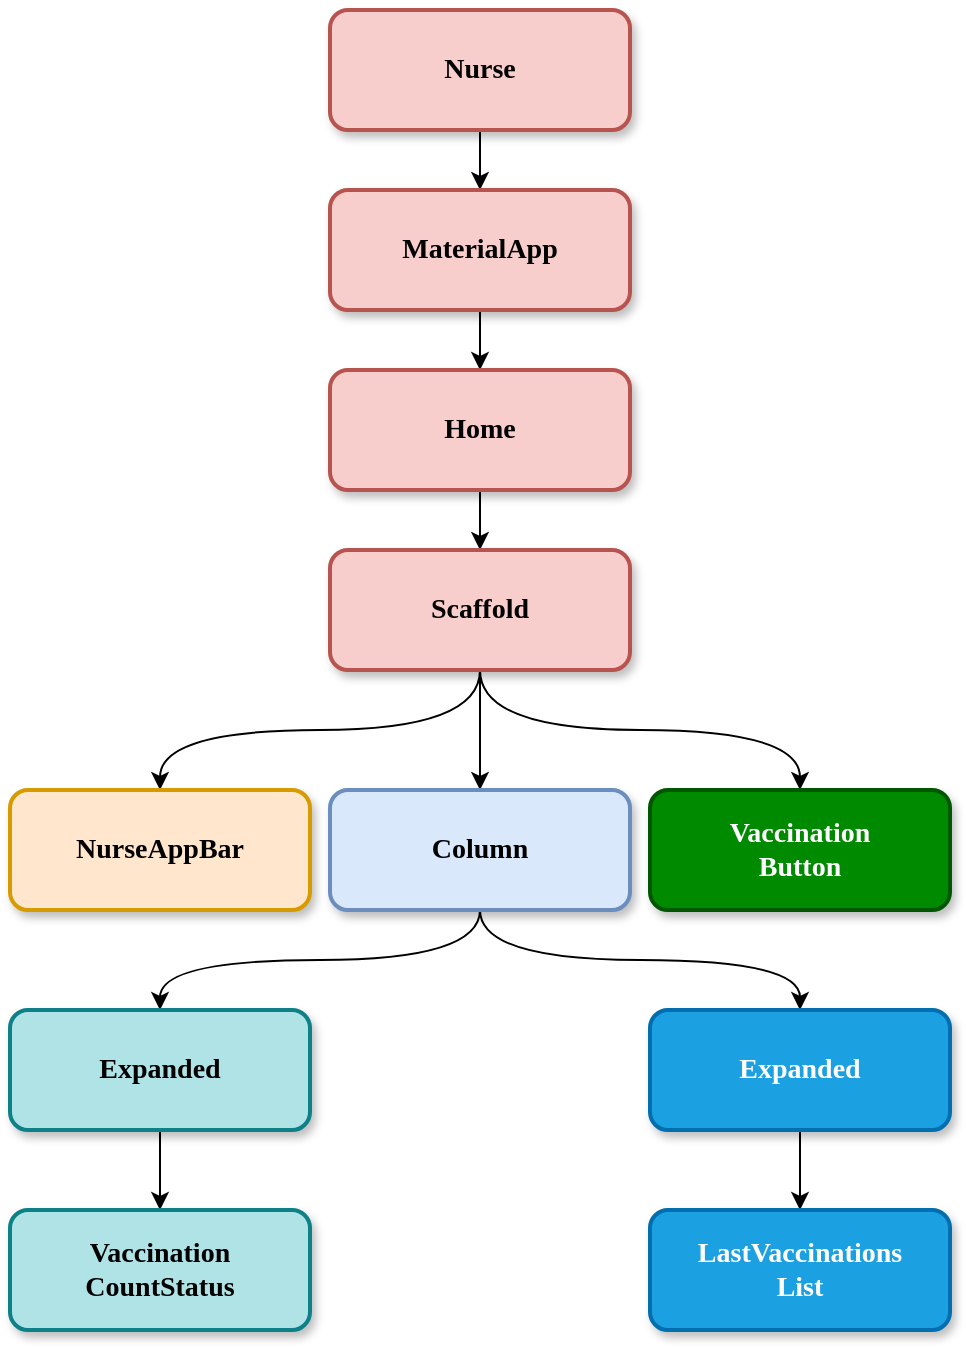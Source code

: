 <mxfile version="20.5.3" type="github" pages="8">
  <diagram name="Widget Tree Diagram" id="10a91c8b-09ff-31b1-d368-03940ed4cc9e">
    <mxGraphModel dx="1038" dy="547" grid="1" gridSize="10" guides="1" tooltips="1" connect="1" arrows="1" fold="1" page="1" pageScale="1" pageWidth="1100" pageHeight="850" background="none" math="0" shadow="0">
      <root>
        <mxCell id="0" />
        <mxCell id="1" parent="0" />
        <mxCell id="G18HyuBuuOVfCSPqc0vQ-26" value="" style="edgeStyle=orthogonalEdgeStyle;rounded=0;orthogonalLoop=1;jettySize=auto;html=1;curved=1;" parent="1" source="G18HyuBuuOVfCSPqc0vQ-25" target="62893188c0fa7362-1" edge="1">
          <mxGeometry relative="1" as="geometry" />
        </mxCell>
        <mxCell id="G18HyuBuuOVfCSPqc0vQ-29" style="edgeStyle=orthogonalEdgeStyle;curved=1;rounded=0;orthogonalLoop=1;jettySize=auto;html=1;exitX=0.5;exitY=1;exitDx=0;exitDy=0;fontFamily=Verdana;fontSize=17;" parent="1" source="62893188c0fa7362-1" target="62893188c0fa7362-3" edge="1">
          <mxGeometry relative="1" as="geometry" />
        </mxCell>
        <mxCell id="G18HyuBuuOVfCSPqc0vQ-30" style="edgeStyle=orthogonalEdgeStyle;curved=1;rounded=0;orthogonalLoop=1;jettySize=auto;html=1;exitX=0.5;exitY=1;exitDx=0;exitDy=0;entryX=0.5;entryY=0;entryDx=0;entryDy=0;fontFamily=Verdana;fontSize=17;" parent="1" source="62893188c0fa7362-1" target="G18HyuBuuOVfCSPqc0vQ-36" edge="1">
          <mxGeometry relative="1" as="geometry">
            <mxPoint x="550" y="430" as="targetPoint" />
          </mxGeometry>
        </mxCell>
        <mxCell id="G18HyuBuuOVfCSPqc0vQ-42" style="edgeStyle=orthogonalEdgeStyle;curved=1;rounded=0;orthogonalLoop=1;jettySize=auto;html=1;exitX=0.5;exitY=1;exitDx=0;exitDy=0;fontFamily=Verdana;fontSize=17;" parent="1" source="62893188c0fa7362-1" target="G18HyuBuuOVfCSPqc0vQ-39" edge="1">
          <mxGeometry relative="1" as="geometry" />
        </mxCell>
        <mxCell id="62893188c0fa7362-1" value="&lt;font style=&quot;font-size: 14px;&quot;&gt;&lt;b style=&quot;font-size: 14px;&quot;&gt;Scaffold&lt;/b&gt;&lt;/font&gt;" style="whiteSpace=wrap;html=1;rounded=1;shadow=1;labelBackgroundColor=none;strokeWidth=2;fontFamily=Verdana;fontSize=14;align=center;spacing=2;fillColor=#f8cecc;strokeColor=#b85450;" parent="1" vertex="1">
          <mxGeometry x="475" y="310" width="150" height="60" as="geometry" />
        </mxCell>
        <mxCell id="62893188c0fa7362-3" value="&lt;span style=&quot;font-size: 14px;&quot;&gt;&lt;b style=&quot;font-size: 14px;&quot;&gt;NurseAppBar&lt;/b&gt;&lt;/span&gt;" style="whiteSpace=wrap;html=1;rounded=1;shadow=1;labelBackgroundColor=none;strokeWidth=2;fontFamily=Verdana;fontSize=14;align=center;spacing=2;fillColor=#ffe6cc;strokeColor=#d79b00;" parent="1" vertex="1">
          <mxGeometry x="315" y="430" width="150" height="60" as="geometry" />
        </mxCell>
        <mxCell id="G18HyuBuuOVfCSPqc0vQ-59" value="" style="edgeStyle=orthogonalEdgeStyle;curved=1;rounded=0;orthogonalLoop=1;jettySize=auto;html=1;fontFamily=Verdana;fontSize=14;" parent="1" source="G18HyuBuuOVfCSPqc0vQ-58" target="G18HyuBuuOVfCSPqc0vQ-25" edge="1">
          <mxGeometry relative="1" as="geometry" />
        </mxCell>
        <mxCell id="G18HyuBuuOVfCSPqc0vQ-25" value="&lt;span style=&quot;font-size: 14px;&quot;&gt;&lt;b&gt;Home&lt;/b&gt;&lt;/span&gt;" style="whiteSpace=wrap;html=1;fontFamily=Verdana;rounded=1;shadow=1;labelBackgroundColor=none;strokeWidth=2;spacing=2;fillColor=#f8cecc;strokeColor=#b85450;" parent="1" vertex="1">
          <mxGeometry x="475" y="220" width="150" height="60" as="geometry" />
        </mxCell>
        <mxCell id="G18HyuBuuOVfCSPqc0vQ-45" style="edgeStyle=orthogonalEdgeStyle;curved=1;rounded=0;orthogonalLoop=1;jettySize=auto;html=1;exitX=0.5;exitY=1;exitDx=0;exitDy=0;fontFamily=Verdana;fontSize=14;entryX=0.5;entryY=0;entryDx=0;entryDy=0;" parent="1" source="G18HyuBuuOVfCSPqc0vQ-36" target="G18HyuBuuOVfCSPqc0vQ-55" edge="1">
          <mxGeometry relative="1" as="geometry">
            <mxPoint x="645.059" y="620.0" as="targetPoint" />
          </mxGeometry>
        </mxCell>
        <mxCell id="G18HyuBuuOVfCSPqc0vQ-46" style="edgeStyle=orthogonalEdgeStyle;curved=1;rounded=0;orthogonalLoop=1;jettySize=auto;html=1;exitX=0.5;exitY=1;exitDx=0;exitDy=0;entryX=0.5;entryY=0;entryDx=0;entryDy=0;fontFamily=Verdana;fontSize=14;" parent="1" source="G18HyuBuuOVfCSPqc0vQ-36" target="G18HyuBuuOVfCSPqc0vQ-43" edge="1">
          <mxGeometry relative="1" as="geometry" />
        </mxCell>
        <mxCell id="G18HyuBuuOVfCSPqc0vQ-36" value="&lt;span style=&quot;font-size: 14px;&quot;&gt;&lt;b&gt;Column&lt;/b&gt;&lt;/span&gt;" style="whiteSpace=wrap;html=1;rounded=1;shadow=1;labelBackgroundColor=none;strokeWidth=2;fontFamily=Verdana;fontSize=12;align=center;spacing=2;fillColor=#dae8fc;strokeColor=#6c8ebf;" parent="1" vertex="1">
          <mxGeometry x="475" y="430" width="150" height="60" as="geometry" />
        </mxCell>
        <mxCell id="G18HyuBuuOVfCSPqc0vQ-39" value="&lt;b&gt;Vaccination&lt;br&gt;Button&lt;/b&gt;" style="whiteSpace=wrap;html=1;rounded=1;shadow=1;labelBackgroundColor=none;strokeWidth=2;fontFamily=Verdana;fontSize=14;align=center;spacing=2;fillColor=#008a00;strokeColor=#005700;fontColor=#ffffff;" parent="1" vertex="1">
          <mxGeometry x="635" y="430" width="150" height="60" as="geometry" />
        </mxCell>
        <mxCell id="G18HyuBuuOVfCSPqc0vQ-48" style="edgeStyle=orthogonalEdgeStyle;curved=1;rounded=0;orthogonalLoop=1;jettySize=auto;html=1;exitX=0.5;exitY=1;exitDx=0;exitDy=0;entryX=0.5;entryY=0;entryDx=0;entryDy=0;fontFamily=Verdana;fontSize=14;" parent="1" source="G18HyuBuuOVfCSPqc0vQ-43" target="G18HyuBuuOVfCSPqc0vQ-47" edge="1">
          <mxGeometry relative="1" as="geometry" />
        </mxCell>
        <mxCell id="G18HyuBuuOVfCSPqc0vQ-43" value="&lt;span style=&quot;font-size: 14px;&quot;&gt;&lt;b&gt;Expanded&lt;/b&gt;&lt;/span&gt;" style="whiteSpace=wrap;html=1;rounded=1;shadow=1;labelBackgroundColor=none;strokeWidth=2;fontFamily=Verdana;fontSize=12;align=center;spacing=2;fillColor=#b0e3e6;strokeColor=#0e8088;" parent="1" vertex="1">
          <mxGeometry x="315" y="540" width="150" height="60" as="geometry" />
        </mxCell>
        <mxCell id="G18HyuBuuOVfCSPqc0vQ-47" value="&lt;span style=&quot;font-size: 14px;&quot;&gt;&lt;b&gt;Vaccination&lt;br&gt;CountStatus&lt;/b&gt;&lt;/span&gt;" style="whiteSpace=wrap;html=1;rounded=1;shadow=1;labelBackgroundColor=none;strokeWidth=2;fontFamily=Verdana;fontSize=12;align=center;spacing=2;fillColor=#b0e3e6;strokeColor=#0e8088;" parent="1" vertex="1">
          <mxGeometry x="315" y="640" width="150" height="60" as="geometry" />
        </mxCell>
        <mxCell id="G18HyuBuuOVfCSPqc0vQ-53" style="edgeStyle=orthogonalEdgeStyle;curved=1;rounded=0;orthogonalLoop=1;jettySize=auto;html=1;exitX=0.5;exitY=1;exitDx=0;exitDy=0;entryX=0.5;entryY=0;entryDx=0;entryDy=0;fontFamily=Verdana;fontSize=14;" parent="1" source="G18HyuBuuOVfCSPqc0vQ-55" target="G18HyuBuuOVfCSPqc0vQ-56" edge="1">
          <mxGeometry relative="1" as="geometry" />
        </mxCell>
        <mxCell id="G18HyuBuuOVfCSPqc0vQ-55" value="&lt;span style=&quot;font-size: 14px;&quot;&gt;&lt;b&gt;Expanded&lt;/b&gt;&lt;/span&gt;" style="whiteSpace=wrap;html=1;rounded=1;shadow=1;labelBackgroundColor=none;strokeWidth=2;fontFamily=Verdana;fontSize=12;align=center;spacing=2;fillColor=#1ba1e2;fontColor=#ffffff;strokeColor=#006EAF;" parent="1" vertex="1">
          <mxGeometry x="635" y="540" width="150" height="60" as="geometry" />
        </mxCell>
        <mxCell id="G18HyuBuuOVfCSPqc0vQ-56" value="&lt;span style=&quot;font-size: 14px;&quot;&gt;&lt;b&gt;LastVaccinations&lt;br&gt;List&lt;/b&gt;&lt;/span&gt;" style="whiteSpace=wrap;html=1;rounded=1;shadow=1;labelBackgroundColor=none;strokeWidth=2;fontFamily=Verdana;fontSize=12;align=center;spacing=2;fillColor=#1ba1e2;fontColor=#ffffff;strokeColor=#006EAF;" parent="1" vertex="1">
          <mxGeometry x="635" y="640" width="150" height="60" as="geometry" />
        </mxCell>
        <mxCell id="G18HyuBuuOVfCSPqc0vQ-61" value="" style="edgeStyle=orthogonalEdgeStyle;curved=1;rounded=0;orthogonalLoop=1;jettySize=auto;html=1;fontFamily=Verdana;fontSize=14;" parent="1" source="G18HyuBuuOVfCSPqc0vQ-60" target="G18HyuBuuOVfCSPqc0vQ-58" edge="1">
          <mxGeometry relative="1" as="geometry" />
        </mxCell>
        <mxCell id="G18HyuBuuOVfCSPqc0vQ-58" value="&lt;span style=&quot;font-size: 14px;&quot;&gt;&lt;b&gt;MaterialApp&lt;/b&gt;&lt;/span&gt;" style="whiteSpace=wrap;html=1;fontFamily=Verdana;fillColor=#f8cecc;strokeColor=#b85450;rounded=1;shadow=1;labelBackgroundColor=none;strokeWidth=2;spacing=2;" parent="1" vertex="1">
          <mxGeometry x="475" y="130" width="150" height="60" as="geometry" />
        </mxCell>
        <mxCell id="G18HyuBuuOVfCSPqc0vQ-60" value="&lt;span style=&quot;font-size: 14px;&quot;&gt;&lt;b&gt;Nurse&lt;br&gt;&lt;/b&gt;&lt;/span&gt;" style="whiteSpace=wrap;html=1;fontFamily=Verdana;fillColor=#f8cecc;strokeColor=#b85450;rounded=1;shadow=1;labelBackgroundColor=none;strokeWidth=2;spacing=2;" parent="1" vertex="1">
          <mxGeometry x="475" y="40" width="150" height="60" as="geometry" />
        </mxCell>
      </root>
    </mxGraphModel>
  </diagram>
  <diagram id="LTbiEdmccK7UYQCjGfKe" name="Generic Widget Tree">
    <mxGraphModel dx="2129" dy="830" grid="1" gridSize="10" guides="1" tooltips="1" connect="1" arrows="1" fold="1" page="1" pageScale="1" pageWidth="850" pageHeight="1100" math="0" shadow="0">
      <root>
        <mxCell id="0" />
        <mxCell id="1" parent="0" />
        <mxCell id="xd70MI47JJQSKSy0kLps-1" value="" style="edgeStyle=orthogonalEdgeStyle;rounded=0;orthogonalLoop=1;jettySize=auto;html=1;curved=1;" edge="1" parent="1" source="xd70MI47JJQSKSy0kLps-8" target="xd70MI47JJQSKSy0kLps-5">
          <mxGeometry relative="1" as="geometry" />
        </mxCell>
        <mxCell id="xd70MI47JJQSKSy0kLps-2" style="edgeStyle=orthogonalEdgeStyle;curved=1;rounded=0;orthogonalLoop=1;jettySize=auto;html=1;exitX=0.5;exitY=1;exitDx=0;exitDy=0;fontFamily=Verdana;fontSize=17;" edge="1" parent="1" source="xd70MI47JJQSKSy0kLps-5" target="xd70MI47JJQSKSy0kLps-6">
          <mxGeometry relative="1" as="geometry" />
        </mxCell>
        <mxCell id="xd70MI47JJQSKSy0kLps-3" style="edgeStyle=orthogonalEdgeStyle;curved=1;rounded=0;orthogonalLoop=1;jettySize=auto;html=1;exitX=0.5;exitY=1;exitDx=0;exitDy=0;entryX=0.5;entryY=0;entryDx=0;entryDy=0;fontFamily=Verdana;fontSize=17;" edge="1" parent="1" source="xd70MI47JJQSKSy0kLps-5" target="xd70MI47JJQSKSy0kLps-11">
          <mxGeometry relative="1" as="geometry">
            <mxPoint x="425" y="430" as="targetPoint" />
          </mxGeometry>
        </mxCell>
        <mxCell id="xd70MI47JJQSKSy0kLps-4" style="edgeStyle=orthogonalEdgeStyle;curved=1;rounded=0;orthogonalLoop=1;jettySize=auto;html=1;exitX=0.5;exitY=1;exitDx=0;exitDy=0;fontFamily=Verdana;fontSize=17;" edge="1" parent="1" source="xd70MI47JJQSKSy0kLps-5" target="xd70MI47JJQSKSy0kLps-12">
          <mxGeometry relative="1" as="geometry" />
        </mxCell>
        <mxCell id="xd70MI47JJQSKSy0kLps-5" value="&lt;font style=&quot;font-size: 14px;&quot;&gt;&lt;b style=&quot;font-size: 14px;&quot;&gt;Scaffold&lt;/b&gt;&lt;/font&gt;" style="whiteSpace=wrap;html=1;rounded=1;shadow=1;labelBackgroundColor=none;strokeWidth=2;fontFamily=Verdana;fontSize=14;align=center;spacing=2;fillColor=#f8cecc;strokeColor=#b85450;" vertex="1" parent="1">
          <mxGeometry x="350" y="310" width="150" height="60" as="geometry" />
        </mxCell>
        <mxCell id="xd70MI47JJQSKSy0kLps-6" value="&lt;span style=&quot;font-size: 14px;&quot;&gt;&lt;b style=&quot;font-size: 14px;&quot;&gt;AppBar&lt;/b&gt;&lt;/span&gt;" style="whiteSpace=wrap;html=1;rounded=1;shadow=1;labelBackgroundColor=none;strokeWidth=2;fontFamily=Verdana;fontSize=14;align=center;spacing=2;fillColor=#ffe6cc;strokeColor=#d79b00;" vertex="1" parent="1">
          <mxGeometry x="190" y="430" width="150" height="60" as="geometry" />
        </mxCell>
        <mxCell id="xd70MI47JJQSKSy0kLps-7" value="" style="edgeStyle=orthogonalEdgeStyle;curved=1;rounded=0;orthogonalLoop=1;jettySize=auto;html=1;fontFamily=Verdana;fontSize=14;" edge="1" parent="1" source="xd70MI47JJQSKSy0kLps-20" target="xd70MI47JJQSKSy0kLps-8">
          <mxGeometry relative="1" as="geometry" />
        </mxCell>
        <mxCell id="xd70MI47JJQSKSy0kLps-8" value="&lt;span style=&quot;font-size: 14px;&quot;&gt;&lt;b&gt;Home&lt;/b&gt;&lt;/span&gt;" style="whiteSpace=wrap;html=1;fontFamily=Verdana;rounded=1;shadow=1;labelBackgroundColor=none;strokeWidth=2;spacing=2;fillColor=#f8cecc;strokeColor=#b85450;" vertex="1" parent="1">
          <mxGeometry x="350" y="220" width="150" height="60" as="geometry" />
        </mxCell>
        <mxCell id="xd70MI47JJQSKSy0kLps-9" style="edgeStyle=orthogonalEdgeStyle;curved=1;rounded=0;orthogonalLoop=1;jettySize=auto;html=1;exitX=0.5;exitY=1;exitDx=0;exitDy=0;fontFamily=Verdana;fontSize=14;entryX=0.5;entryY=0;entryDx=0;entryDy=0;" edge="1" parent="1" source="xd70MI47JJQSKSy0kLps-11" target="xd70MI47JJQSKSy0kLps-17">
          <mxGeometry relative="1" as="geometry">
            <mxPoint x="520.059" y="620.0" as="targetPoint" />
          </mxGeometry>
        </mxCell>
        <mxCell id="xd70MI47JJQSKSy0kLps-10" style="edgeStyle=orthogonalEdgeStyle;curved=1;rounded=0;orthogonalLoop=1;jettySize=auto;html=1;exitX=0.5;exitY=1;exitDx=0;exitDy=0;entryX=0.5;entryY=0;entryDx=0;entryDy=0;fontFamily=Verdana;fontSize=14;" edge="1" parent="1" source="xd70MI47JJQSKSy0kLps-11" target="xd70MI47JJQSKSy0kLps-14">
          <mxGeometry relative="1" as="geometry" />
        </mxCell>
        <mxCell id="xd70MI47JJQSKSy0kLps-11" value="&lt;span style=&quot;font-size: 14px;&quot;&gt;&lt;b&gt;Row&lt;/b&gt;&lt;/span&gt;" style="whiteSpace=wrap;html=1;rounded=1;shadow=1;labelBackgroundColor=none;strokeWidth=2;fontFamily=Verdana;fontSize=12;align=center;spacing=2;fillColor=#dae8fc;strokeColor=#6c8ebf;" vertex="1" parent="1">
          <mxGeometry x="350" y="430" width="150" height="60" as="geometry" />
        </mxCell>
        <mxCell id="xd70MI47JJQSKSy0kLps-12" value="&lt;b&gt;ActionButton&lt;/b&gt;" style="whiteSpace=wrap;html=1;rounded=1;shadow=1;labelBackgroundColor=none;strokeWidth=2;fontFamily=Verdana;fontSize=14;align=center;spacing=2;fillColor=#008a00;strokeColor=#005700;fontColor=#ffffff;" vertex="1" parent="1">
          <mxGeometry x="510" y="430" width="150" height="60" as="geometry" />
        </mxCell>
        <mxCell id="xd70MI47JJQSKSy0kLps-13" style="edgeStyle=orthogonalEdgeStyle;curved=1;rounded=0;orthogonalLoop=1;jettySize=auto;html=1;exitX=0.5;exitY=1;exitDx=0;exitDy=0;entryX=0.5;entryY=0;entryDx=0;entryDy=0;fontFamily=Verdana;fontSize=14;" edge="1" parent="1" source="xd70MI47JJQSKSy0kLps-14" target="xd70MI47JJQSKSy0kLps-15">
          <mxGeometry relative="1" as="geometry" />
        </mxCell>
        <mxCell id="xd70MI47JJQSKSy0kLps-14" value="&lt;span style=&quot;font-size: 14px;&quot;&gt;&lt;b&gt;Button&lt;/b&gt;&lt;/span&gt;" style="whiteSpace=wrap;html=1;rounded=1;shadow=1;labelBackgroundColor=none;strokeWidth=2;fontFamily=Verdana;fontSize=12;align=center;spacing=2;fillColor=#b0e3e6;strokeColor=#0e8088;" vertex="1" parent="1">
          <mxGeometry x="190" y="540" width="150" height="60" as="geometry" />
        </mxCell>
        <mxCell id="xd70MI47JJQSKSy0kLps-15" value="&lt;span style=&quot;font-size: 14px;&quot;&gt;&lt;b&gt;Text&lt;/b&gt;&lt;/span&gt;" style="whiteSpace=wrap;html=1;rounded=1;shadow=1;labelBackgroundColor=none;strokeWidth=2;fontFamily=Verdana;fontSize=12;align=center;spacing=2;fillColor=#b0e3e6;strokeColor=#0e8088;" vertex="1" parent="1">
          <mxGeometry x="190" y="640" width="150" height="60" as="geometry" />
        </mxCell>
        <mxCell id="xd70MI47JJQSKSy0kLps-17" value="&lt;span style=&quot;font-size: 14px;&quot;&gt;&lt;b&gt;Icon&lt;/b&gt;&lt;/span&gt;" style="whiteSpace=wrap;html=1;rounded=1;shadow=1;labelBackgroundColor=none;strokeWidth=2;fontFamily=Verdana;fontSize=12;align=center;spacing=2;fillColor=#1ba1e2;fontColor=#ffffff;strokeColor=#006EAF;" vertex="1" parent="1">
          <mxGeometry x="510" y="540" width="150" height="60" as="geometry" />
        </mxCell>
        <mxCell id="xd70MI47JJQSKSy0kLps-19" value="" style="edgeStyle=orthogonalEdgeStyle;curved=1;rounded=0;orthogonalLoop=1;jettySize=auto;html=1;fontFamily=Verdana;fontSize=14;" edge="1" parent="1" source="xd70MI47JJQSKSy0kLps-21" target="xd70MI47JJQSKSy0kLps-20">
          <mxGeometry relative="1" as="geometry" />
        </mxCell>
        <mxCell id="xd70MI47JJQSKSy0kLps-20" value="&lt;span style=&quot;font-size: 14px;&quot;&gt;&lt;b&gt;MaterialApp&lt;/b&gt;&lt;/span&gt;" style="whiteSpace=wrap;html=1;fontFamily=Verdana;fillColor=#f8cecc;strokeColor=#b85450;rounded=1;shadow=1;labelBackgroundColor=none;strokeWidth=2;spacing=2;" vertex="1" parent="1">
          <mxGeometry x="350" y="130" width="150" height="60" as="geometry" />
        </mxCell>
        <mxCell id="xd70MI47JJQSKSy0kLps-21" value="&lt;span style=&quot;font-size: 14px;&quot;&gt;&lt;b&gt;MyApp&lt;br&gt;&lt;/b&gt;&lt;/span&gt;" style="whiteSpace=wrap;html=1;fontFamily=Verdana;fillColor=#f8cecc;strokeColor=#b85450;rounded=1;shadow=1;labelBackgroundColor=none;strokeWidth=2;spacing=2;" vertex="1" parent="1">
          <mxGeometry x="350" y="40" width="150" height="60" as="geometry" />
        </mxCell>
      </root>
    </mxGraphModel>
  </diagram>
  <diagram name="InheritedWidget" id="tzdOqEh1Dgl7-5xYGpwC">
    <mxGraphModel dx="1038" dy="547" grid="1" gridSize="10" guides="1" tooltips="1" connect="1" arrows="1" fold="1" page="1" pageScale="1" pageWidth="850" pageHeight="1100" math="0" shadow="0">
      <root>
        <mxCell id="Rc3C-5XV49ww7FaoY5X8-0" />
        <mxCell id="Rc3C-5XV49ww7FaoY5X8-1" parent="Rc3C-5XV49ww7FaoY5X8-0" />
        <mxCell id="g3p6TJChv01-t4EERd_q-15" value="" style="edgeStyle=orthogonalEdgeStyle;curved=1;rounded=0;orthogonalLoop=1;jettySize=auto;html=1;fontFamily=Verdana;fontSize=14;" parent="Rc3C-5XV49ww7FaoY5X8-1" source="Rc3C-5XV49ww7FaoY5X8-9" target="g3p6TJChv01-t4EERd_q-14" edge="1">
          <mxGeometry relative="1" as="geometry" />
        </mxCell>
        <mxCell id="Rc3C-5XV49ww7FaoY5X8-9" value="&lt;span style=&quot;font-size: 14px;&quot;&gt;&lt;b&gt;Home&lt;/b&gt;&lt;/span&gt;" style="whiteSpace=wrap;html=1;fontFamily=Verdana;rounded=1;shadow=1;labelBackgroundColor=none;strokeWidth=2;spacing=2;fillColor=#f8cecc;strokeColor=#b85450;arcSize=50;" parent="Rc3C-5XV49ww7FaoY5X8-1" vertex="1">
          <mxGeometry x="375" y="80" width="100" height="100" as="geometry" />
        </mxCell>
        <mxCell id="Rc3C-5XV49ww7FaoY5X8-18" value="" style="edgeStyle=orthogonalEdgeStyle;curved=1;rounded=0;orthogonalLoop=1;jettySize=auto;html=1;fontFamily=Verdana;fontSize=14;" parent="Rc3C-5XV49ww7FaoY5X8-1" edge="1">
          <mxGeometry relative="1" as="geometry">
            <mxPoint x="425" y="100" as="sourcePoint" />
          </mxGeometry>
        </mxCell>
        <mxCell id="g3p6TJChv01-t4EERd_q-9" value="&lt;b&gt;Inherited Widget&lt;/b&gt;" style="shape=display;whiteSpace=wrap;html=1;strokeWidth=2;fontFamily=Verdana;fontSize=14;fillColor=none;rotation=-30;size=0.158;" parent="Rc3C-5XV49ww7FaoY5X8-1" vertex="1">
          <mxGeometry x="470" y="50" width="190" height="40" as="geometry" />
        </mxCell>
        <mxCell id="g3p6TJChv01-t4EERd_q-17" value="" style="edgeStyle=orthogonalEdgeStyle;rounded=0;orthogonalLoop=1;jettySize=auto;html=1;fontFamily=Verdana;fontSize=14;curved=1;" parent="Rc3C-5XV49ww7FaoY5X8-1" source="g3p6TJChv01-t4EERd_q-14" target="g3p6TJChv01-t4EERd_q-16" edge="1">
          <mxGeometry relative="1" as="geometry" />
        </mxCell>
        <mxCell id="g3p6TJChv01-t4EERd_q-21" value="" style="edgeStyle=orthogonalEdgeStyle;curved=1;rounded=0;orthogonalLoop=1;jettySize=auto;html=1;fontFamily=Verdana;fontSize=14;" parent="Rc3C-5XV49ww7FaoY5X8-1" source="g3p6TJChv01-t4EERd_q-14" target="g3p6TJChv01-t4EERd_q-20" edge="1">
          <mxGeometry relative="1" as="geometry" />
        </mxCell>
        <mxCell id="g3p6TJChv01-t4EERd_q-14" value="" style="whiteSpace=wrap;html=1;fontFamily=Verdana;rounded=1;shadow=1;labelBackgroundColor=none;strokeWidth=2;spacing=2;fillColor=#f8cecc;strokeColor=#b85450;arcSize=50;" parent="Rc3C-5XV49ww7FaoY5X8-1" vertex="1">
          <mxGeometry x="375" y="200" width="100" height="100" as="geometry" />
        </mxCell>
        <mxCell id="g3p6TJChv01-t4EERd_q-19" value="" style="edgeStyle=orthogonalEdgeStyle;curved=1;rounded=0;orthogonalLoop=1;jettySize=auto;html=1;fontFamily=Verdana;fontSize=14;" parent="Rc3C-5XV49ww7FaoY5X8-1" source="g3p6TJChv01-t4EERd_q-16" target="g3p6TJChv01-t4EERd_q-18" edge="1">
          <mxGeometry relative="1" as="geometry" />
        </mxCell>
        <mxCell id="g3p6TJChv01-t4EERd_q-23" value="" style="edgeStyle=orthogonalEdgeStyle;curved=1;rounded=0;orthogonalLoop=1;jettySize=auto;html=1;fontFamily=Verdana;fontSize=14;" parent="Rc3C-5XV49ww7FaoY5X8-1" source="g3p6TJChv01-t4EERd_q-16" target="g3p6TJChv01-t4EERd_q-22" edge="1">
          <mxGeometry relative="1" as="geometry" />
        </mxCell>
        <mxCell id="g3p6TJChv01-t4EERd_q-16" value="" style="whiteSpace=wrap;html=1;fontFamily=Verdana;rounded=1;shadow=1;labelBackgroundColor=none;strokeWidth=2;spacing=2;fillColor=#f8cecc;strokeColor=#b85450;arcSize=50;" parent="Rc3C-5XV49ww7FaoY5X8-1" vertex="1">
          <mxGeometry x="475" y="340" width="100" height="100" as="geometry" />
        </mxCell>
        <mxCell id="g3p6TJChv01-t4EERd_q-18" value="" style="whiteSpace=wrap;html=1;fontFamily=Verdana;rounded=1;shadow=1;labelBackgroundColor=none;strokeWidth=2;spacing=2;arcSize=50;" parent="Rc3C-5XV49ww7FaoY5X8-1" vertex="1">
          <mxGeometry x="375" y="480" width="100" height="100" as="geometry" />
        </mxCell>
        <mxCell id="g3p6TJChv01-t4EERd_q-20" value="" style="whiteSpace=wrap;html=1;fontFamily=Verdana;rounded=1;shadow=1;labelBackgroundColor=none;strokeWidth=2;spacing=2;fillColor=#f8cecc;strokeColor=#b85450;arcSize=50;" parent="Rc3C-5XV49ww7FaoY5X8-1" vertex="1">
          <mxGeometry x="275" y="340" width="100" height="100" as="geometry" />
        </mxCell>
        <mxCell id="g3p6TJChv01-t4EERd_q-25" value="" style="edgeStyle=orthogonalEdgeStyle;curved=1;rounded=0;orthogonalLoop=1;jettySize=auto;html=1;fontFamily=Verdana;fontSize=14;" parent="Rc3C-5XV49ww7FaoY5X8-1" source="g3p6TJChv01-t4EERd_q-22" target="g3p6TJChv01-t4EERd_q-24" edge="1">
          <mxGeometry relative="1" as="geometry" />
        </mxCell>
        <mxCell id="g3p6TJChv01-t4EERd_q-22" value="" style="whiteSpace=wrap;html=1;fontFamily=Verdana;rounded=1;shadow=1;labelBackgroundColor=none;strokeWidth=2;spacing=2;arcSize=50;" parent="Rc3C-5XV49ww7FaoY5X8-1" vertex="1">
          <mxGeometry x="575" y="480" width="100" height="100" as="geometry" />
        </mxCell>
        <mxCell id="g3p6TJChv01-t4EERd_q-41" style="edgeStyle=orthogonalEdgeStyle;curved=1;rounded=0;orthogonalLoop=1;jettySize=auto;html=1;exitX=0.75;exitY=0;exitDx=0;exitDy=0;entryX=1;entryY=0.75;entryDx=0;entryDy=0;dashed=1;fontFamily=Verdana;fontSize=14;elbow=vertical;" parent="Rc3C-5XV49ww7FaoY5X8-1" source="g3p6TJChv01-t4EERd_q-24" target="Rc3C-5XV49ww7FaoY5X8-9" edge="1">
          <mxGeometry relative="1" as="geometry">
            <Array as="points">
              <mxPoint x="700" y="620" />
              <mxPoint x="700" y="155" />
            </Array>
          </mxGeometry>
        </mxCell>
        <mxCell id="g3p6TJChv01-t4EERd_q-43" value="Home.of(context).dados" style="edgeLabel;html=1;align=center;verticalAlign=middle;resizable=0;points=[];fontSize=14;fontFamily=Verdana;fontStyle=1;labelBorderColor=none;labelBackgroundColor=default;fontColor=default;" parent="g3p6TJChv01-t4EERd_q-41" vertex="1" connectable="0">
          <mxGeometry x="-0.251" y="24" relative="1" as="geometry">
            <mxPoint x="34" as="offset" />
          </mxGeometry>
        </mxCell>
        <mxCell id="g3p6TJChv01-t4EERd_q-24" value="&lt;span style=&quot;font-size: 14px;&quot;&gt;&lt;b&gt;Button&lt;/b&gt;&lt;/span&gt;" style="whiteSpace=wrap;html=1;fontFamily=Verdana;rounded=1;shadow=1;labelBackgroundColor=none;strokeWidth=2;spacing=2;fillColor=#dae8fc;strokeColor=#6c8ebf;arcSize=50;" parent="Rc3C-5XV49ww7FaoY5X8-1" vertex="1">
          <mxGeometry x="620" y="620" width="100" height="100" as="geometry" />
        </mxCell>
        <mxCell id="g3p6TJChv01-t4EERd_q-26" value="" style="whiteSpace=wrap;html=1;fontFamily=Verdana;rounded=1;shadow=1;labelBackgroundColor=none;strokeWidth=2;spacing=2;fillColor=#f8cecc;strokeColor=#b85450;arcSize=50;" parent="Rc3C-5XV49ww7FaoY5X8-1" vertex="1">
          <mxGeometry x="375" y="200" width="100" height="100" as="geometry" />
        </mxCell>
        <mxCell id="g3p6TJChv01-t4EERd_q-27" value="" style="whiteSpace=wrap;html=1;fontFamily=Verdana;rounded=1;shadow=1;labelBackgroundColor=none;strokeWidth=2;spacing=2;fillColor=#f8cecc;strokeColor=#b85450;arcSize=50;" parent="Rc3C-5XV49ww7FaoY5X8-1" vertex="1">
          <mxGeometry x="275" y="340" width="100" height="100" as="geometry" />
        </mxCell>
        <mxCell id="g3p6TJChv01-t4EERd_q-28" value="" style="whiteSpace=wrap;html=1;fontFamily=Verdana;rounded=1;shadow=1;labelBackgroundColor=none;strokeWidth=2;spacing=2;arcSize=50;" parent="Rc3C-5XV49ww7FaoY5X8-1" vertex="1">
          <mxGeometry x="375" y="200" width="100" height="100" as="geometry" />
        </mxCell>
        <mxCell id="g3p6TJChv01-t4EERd_q-33" value="" style="edgeStyle=orthogonalEdgeStyle;curved=1;rounded=0;orthogonalLoop=1;jettySize=auto;html=1;fontFamily=Verdana;fontSize=14;" parent="Rc3C-5XV49ww7FaoY5X8-1" source="g3p6TJChv01-t4EERd_q-29" target="g3p6TJChv01-t4EERd_q-32" edge="1">
          <mxGeometry relative="1" as="geometry" />
        </mxCell>
        <mxCell id="g3p6TJChv01-t4EERd_q-29" value="" style="whiteSpace=wrap;html=1;fontFamily=Verdana;rounded=1;shadow=1;labelBackgroundColor=none;strokeWidth=2;spacing=2;arcSize=50;" parent="Rc3C-5XV49ww7FaoY5X8-1" vertex="1">
          <mxGeometry x="275" y="340" width="100" height="100" as="geometry" />
        </mxCell>
        <mxCell id="g3p6TJChv01-t4EERd_q-30" value="" style="whiteSpace=wrap;html=1;fontFamily=Verdana;rounded=1;shadow=1;labelBackgroundColor=none;strokeWidth=2;spacing=2;arcSize=50;" parent="Rc3C-5XV49ww7FaoY5X8-1" vertex="1">
          <mxGeometry x="475" y="340" width="100" height="100" as="geometry" />
        </mxCell>
        <mxCell id="g3p6TJChv01-t4EERd_q-35" value="" style="edgeStyle=orthogonalEdgeStyle;curved=1;rounded=0;orthogonalLoop=1;jettySize=auto;html=1;fontFamily=Verdana;fontSize=14;" parent="Rc3C-5XV49ww7FaoY5X8-1" source="g3p6TJChv01-t4EERd_q-32" target="g3p6TJChv01-t4EERd_q-34" edge="1">
          <mxGeometry relative="1" as="geometry" />
        </mxCell>
        <mxCell id="g3p6TJChv01-t4EERd_q-32" value="" style="whiteSpace=wrap;html=1;fontFamily=Verdana;rounded=1;shadow=1;labelBackgroundColor=none;strokeWidth=2;spacing=2;arcSize=50;" parent="Rc3C-5XV49ww7FaoY5X8-1" vertex="1">
          <mxGeometry x="175" y="480" width="100" height="100" as="geometry" />
        </mxCell>
        <mxCell id="g3p6TJChv01-t4EERd_q-42" style="edgeStyle=orthogonalEdgeStyle;curved=1;rounded=0;orthogonalLoop=1;jettySize=auto;html=1;exitX=0.25;exitY=0;exitDx=0;exitDy=0;entryX=0;entryY=0.75;entryDx=0;entryDy=0;dashed=1;fontFamily=Verdana;fontSize=14;elbow=vertical;" parent="Rc3C-5XV49ww7FaoY5X8-1" source="g3p6TJChv01-t4EERd_q-34" target="Rc3C-5XV49ww7FaoY5X8-9" edge="1">
          <mxGeometry relative="1" as="geometry">
            <Array as="points">
              <mxPoint x="140" y="620" />
              <mxPoint x="140" y="155" />
            </Array>
          </mxGeometry>
        </mxCell>
        <mxCell id="g3p6TJChv01-t4EERd_q-44" value="&lt;span style=&quot;color: rgba(0, 0, 0, 0); font-family: monospace; font-size: 0px; text-align: start; background-color: rgb(248, 249, 250);&quot;&gt;%3CmxGraphModel%3E%3Croot%3E%3CmxCell%20id%3D%220%22%2F%3E%3CmxCell%20id%3D%221%22%20parent%3D%220%22%2F%3E%3CmxCell%20id%3D%222%22%20value%3D%22Home.of(context).dados%22%20style%3D%22edgeLabel%3Bhtml%3D1%3Balign%3Dcenter%3BverticalAlign%3Dmiddle%3Bresizable%3D0%3Bpoints%3D%5B%5D%3BfontSize%3D14%3BfontFamily%3DVerdana%3BfontStyle%3D1%3BlabelBorderColor%3Dnone%3BlabelBackgroundColor%3Ddefault%3BfontColor%3Ddefault%3B%22%20vertex%3D%221%22%20connectable%3D%220%22%20parent%3D%221%22%3E%3CmxGeometry%20x%3D%22710.059%22%20y%3D%22365.059%22%20as%3D%22geometry%22%2F%3E%3C%2FmxCell%3E%3C%2Froot%3E%3C%2FmxGraphModel%3E&lt;/span&gt;" style="edgeLabel;html=1;align=center;verticalAlign=middle;resizable=0;points=[];fontSize=14;fontFamily=Verdana;fontColor=default;" parent="g3p6TJChv01-t4EERd_q-42" vertex="1" connectable="0">
          <mxGeometry x="-0.237" y="3" relative="1" as="geometry">
            <mxPoint as="offset" />
          </mxGeometry>
        </mxCell>
        <mxCell id="g3p6TJChv01-t4EERd_q-45" value="&lt;span style=&quot;font-weight: 700;&quot;&gt;Home.of(context).dados&lt;/span&gt;" style="edgeLabel;html=1;align=center;verticalAlign=middle;resizable=0;points=[];fontSize=14;fontFamily=Verdana;fontColor=default;" parent="g3p6TJChv01-t4EERd_q-42" vertex="1" connectable="0">
          <mxGeometry x="-0.237" y="3" relative="1" as="geometry">
            <mxPoint as="offset" />
          </mxGeometry>
        </mxCell>
        <mxCell id="g3p6TJChv01-t4EERd_q-34" value="&lt;span style=&quot;font-size: 14px;&quot;&gt;&lt;b&gt;Text&lt;/b&gt;&lt;/span&gt;" style="whiteSpace=wrap;html=1;fontFamily=Verdana;rounded=1;shadow=1;labelBackgroundColor=none;strokeWidth=2;spacing=2;arcSize=50;fillColor=#d5e8d4;strokeColor=#82b366;" parent="Rc3C-5XV49ww7FaoY5X8-1" vertex="1">
          <mxGeometry x="130" y="620" width="100" height="100" as="geometry" />
        </mxCell>
        <mxCell id="g3p6TJChv01-t4EERd_q-36" value="&lt;span style=&quot;font-weight: 700;&quot;&gt;Dados&lt;/span&gt;" style="shape=note;whiteSpace=wrap;html=1;backgroundOutline=1;darkOpacity=0.05;shadow=0;comic=0;sketch=0;fillStyle=solid;strokeWidth=2;fontFamily=Verdana;fontSize=14;fillColor=none;strokeColor=#b85450;" parent="Rc3C-5XV49ww7FaoY5X8-1" vertex="1">
          <mxGeometry x="350" y="25" width="60" height="90" as="geometry" />
        </mxCell>
        <mxCell id="g3p6TJChv01-t4EERd_q-37" value="&lt;b&gt;Widgets que precisam dos dados&lt;/b&gt;" style="shape=doubleArrow;whiteSpace=wrap;html=1;shadow=0;comic=0;sketch=0;fillStyle=solid;strokeWidth=2;fontFamily=Verdana;fontSize=14;fillColor=none;arrowWidth=1;arrowSize=0.096;align=center;" parent="Rc3C-5XV49ww7FaoY5X8-1" vertex="1">
          <mxGeometry x="250" y="650" width="350" height="40" as="geometry" />
        </mxCell>
      </root>
    </mxGraphModel>
  </diagram>
  <diagram id="SytvgmcPaH3DM9plywNy" name="MobX">
    <mxGraphModel dx="1038" dy="547" grid="1" gridSize="10" guides="1" tooltips="1" connect="1" arrows="1" fold="1" page="1" pageScale="1" pageWidth="850" pageHeight="1100" math="0" shadow="0">
      <root>
        <mxCell id="0" />
        <mxCell id="1" parent="0" />
        <mxCell id="gwxqaO3SjOWYtv1CajUW-3" style="rounded=0;orthogonalLoop=1;jettySize=auto;html=1;exitX=0.723;exitY=0.007;exitDx=0;exitDy=0;entryX=0;entryY=1;entryDx=0;entryDy=0;exitPerimeter=0;" edge="1" parent="1" source="gwxqaO3SjOWYtv1CajUW-1" target="gwxqaO3SjOWYtv1CajUW-2">
          <mxGeometry relative="1" as="geometry" />
        </mxCell>
        <mxCell id="6a41E313z4Dl-ADo6Vx5-3" value="Atualiza" style="edgeLabel;html=1;align=center;verticalAlign=middle;resizable=0;points=[];fontStyle=1;fontSize=16;" vertex="1" connectable="0" parent="gwxqaO3SjOWYtv1CajUW-3">
          <mxGeometry x="-0.282" y="-8" relative="1" as="geometry">
            <mxPoint x="10" y="-24" as="offset" />
          </mxGeometry>
        </mxCell>
        <mxCell id="gwxqaO3SjOWYtv1CajUW-5" style="rounded=0;orthogonalLoop=1;jettySize=auto;html=1;entryX=0.282;entryY=0.017;entryDx=0;entryDy=0;exitX=1;exitY=1;exitDx=0;exitDy=0;entryPerimeter=0;" edge="1" parent="1" source="gwxqaO3SjOWYtv1CajUW-2" target="gwxqaO3SjOWYtv1CajUW-4">
          <mxGeometry relative="1" as="geometry" />
        </mxCell>
        <mxCell id="6a41E313z4Dl-ADo6Vx5-1" value="Notifica" style="edgeLabel;html=1;align=center;verticalAlign=middle;resizable=0;points=[];fontStyle=1;fontSize=16;" vertex="1" connectable="0" parent="gwxqaO3SjOWYtv1CajUW-5">
          <mxGeometry x="0.117" relative="1" as="geometry">
            <mxPoint x="-7" y="-11" as="offset" />
          </mxGeometry>
        </mxCell>
        <mxCell id="gwxqaO3SjOWYtv1CajUW-2" value="&lt;font face=&quot;Verdana&quot; style=&quot;font-size: 19px;&quot;&gt;&lt;span style=&quot;font-size: 19px;&quot;&gt;&lt;b style=&quot;font-size: 19px;&quot;&gt;Estado&lt;/b&gt;&lt;/span&gt;&lt;/font&gt;" style="ellipse;whiteSpace=wrap;html=1;fontSize=19;fontColor=#4D9900;align=center;" vertex="1" parent="1">
          <mxGeometry x="292.5" y="90" width="135" height="90" as="geometry" />
        </mxCell>
        <mxCell id="gwxqaO3SjOWYtv1CajUW-1" value="&lt;b style=&quot;font-family: Verdana; font-size: 19px;&quot;&gt;Ação&lt;/b&gt;" style="ellipse;whiteSpace=wrap;html=1;fontSize=19;fontColor=#CC0000;perimeter=ellipsePerimeter;" vertex="1" parent="1">
          <mxGeometry x="160" y="280" width="135" height="90" as="geometry" />
        </mxCell>
        <mxCell id="gwxqaO3SjOWYtv1CajUW-4" value="&lt;font face=&quot;Verdana&quot;&gt;Observador&lt;/font&gt;" style="ellipse;whiteSpace=wrap;html=1;fontSize=19;fontColor=#6600CC;fontStyle=1" vertex="1" parent="1">
          <mxGeometry x="425" y="280" width="135" height="90" as="geometry" />
        </mxCell>
        <mxCell id="gwxqaO3SjOWYtv1CajUW-7" style="rounded=0;orthogonalLoop=1;jettySize=auto;html=1;entryX=1;entryY=0.5;entryDx=0;entryDy=0;exitX=0;exitY=0.5;exitDx=0;exitDy=0;" edge="1" parent="1" source="gwxqaO3SjOWYtv1CajUW-4" target="gwxqaO3SjOWYtv1CajUW-1">
          <mxGeometry relative="1" as="geometry">
            <mxPoint x="580" y="600" as="sourcePoint" />
            <mxPoint x="450" y="600" as="targetPoint" />
          </mxGeometry>
        </mxCell>
        <mxCell id="6a41E313z4Dl-ADo6Vx5-2" value="Dispara" style="edgeLabel;html=1;align=center;verticalAlign=middle;resizable=0;points=[];fontStyle=1;fontSize=16;" vertex="1" connectable="0" parent="gwxqaO3SjOWYtv1CajUW-7">
          <mxGeometry x="0.062" y="2" relative="1" as="geometry">
            <mxPoint x="7" y="-2" as="offset" />
          </mxGeometry>
        </mxCell>
      </root>
    </mxGraphModel>
  </diagram>
  <diagram name="Mobx com reação" id="caePDjWXjNVdk3rm3a9U">
    <mxGraphModel dx="1038" dy="547" grid="1" gridSize="10" guides="1" tooltips="1" connect="1" arrows="1" fold="1" page="1" pageScale="1" pageWidth="850" pageHeight="1100" math="0" shadow="0">
      <root>
        <mxCell id="zjFCRJGZvW8Lb7oF2x6i-0" />
        <mxCell id="zjFCRJGZvW8Lb7oF2x6i-1" parent="zjFCRJGZvW8Lb7oF2x6i-0" />
        <mxCell id="zjFCRJGZvW8Lb7oF2x6i-15" style="edgeStyle=none;rounded=0;orthogonalLoop=1;jettySize=auto;html=1;entryX=0;entryY=1;entryDx=0;entryDy=0;fontSize=19;fontColor=#9933FF;exitX=1;exitY=0.333;exitDx=0;exitDy=0;exitPerimeter=0;" edge="1" parent="zjFCRJGZvW8Lb7oF2x6i-1" source="y-EC426EIe8SDVCKe3Ms-9" target="ljjvdpxRRZIRs-_kbid7-14">
          <mxGeometry relative="1" as="geometry">
            <mxPoint x="120" y="390" as="sourcePoint" />
            <mxPoint x="220" y="360" as="targetPoint" />
          </mxGeometry>
        </mxCell>
        <mxCell id="zjFCRJGZvW8Lb7oF2x6i-17" value="Dispara" style="edgeLabel;html=1;align=center;verticalAlign=middle;resizable=0;points=[];fontStyle=1;fontSize=16;" vertex="1" connectable="0" parent="zjFCRJGZvW8Lb7oF2x6i-1">
          <mxGeometry x="140" y="380" as="geometry">
            <mxPoint y="-4" as="offset" />
          </mxGeometry>
        </mxCell>
        <mxCell id="ljjvdpxRRZIRs-_kbid7-9" style="rounded=0;orthogonalLoop=1;jettySize=auto;html=1;exitX=0.723;exitY=0.007;exitDx=0;exitDy=0;entryX=0;entryY=1;entryDx=0;entryDy=0;exitPerimeter=0;" edge="1" parent="zjFCRJGZvW8Lb7oF2x6i-1" source="ljjvdpxRRZIRs-_kbid7-14" target="ljjvdpxRRZIRs-_kbid7-13">
          <mxGeometry relative="1" as="geometry" />
        </mxCell>
        <mxCell id="ljjvdpxRRZIRs-_kbid7-10" value="Atualiza" style="edgeLabel;html=1;align=center;verticalAlign=middle;resizable=0;points=[];fontStyle=1;fontSize=16;" vertex="1" connectable="0" parent="ljjvdpxRRZIRs-_kbid7-9">
          <mxGeometry x="-0.282" y="-8" relative="1" as="geometry">
            <mxPoint x="10" y="-24" as="offset" />
          </mxGeometry>
        </mxCell>
        <mxCell id="ljjvdpxRRZIRs-_kbid7-11" style="rounded=0;orthogonalLoop=1;jettySize=auto;html=1;entryX=0.282;entryY=0.017;entryDx=0;entryDy=0;exitX=1;exitY=1;exitDx=0;exitDy=0;entryPerimeter=0;" edge="1" parent="zjFCRJGZvW8Lb7oF2x6i-1" source="ljjvdpxRRZIRs-_kbid7-13" target="ljjvdpxRRZIRs-_kbid7-15">
          <mxGeometry relative="1" as="geometry" />
        </mxCell>
        <mxCell id="ljjvdpxRRZIRs-_kbid7-12" value="Notifica" style="edgeLabel;html=1;align=center;verticalAlign=middle;resizable=0;points=[];fontStyle=1;fontSize=16;" vertex="1" connectable="0" parent="ljjvdpxRRZIRs-_kbid7-11">
          <mxGeometry x="0.117" relative="1" as="geometry">
            <mxPoint x="-7" y="-11" as="offset" />
          </mxGeometry>
        </mxCell>
        <mxCell id="ljjvdpxRRZIRs-_kbid7-13" value="&lt;font face=&quot;Verdana&quot; style=&quot;font-size: 19px;&quot;&gt;&lt;span style=&quot;font-size: 19px;&quot;&gt;&lt;b style=&quot;font-size: 19px;&quot;&gt;Estado&lt;/b&gt;&lt;/span&gt;&lt;/font&gt;" style="ellipse;whiteSpace=wrap;html=1;fontSize=19;fontColor=#4D9900;align=center;" vertex="1" parent="zjFCRJGZvW8Lb7oF2x6i-1">
          <mxGeometry x="289.32" y="80" width="150" height="100" as="geometry" />
        </mxCell>
        <mxCell id="ljjvdpxRRZIRs-_kbid7-14" value="&lt;b style=&quot;font-family: Verdana; font-size: 19px;&quot;&gt;Ação&lt;/b&gt;" style="ellipse;whiteSpace=wrap;html=1;fontSize=19;fontColor=#CC0000;perimeter=ellipsePerimeter;" vertex="1" parent="zjFCRJGZvW8Lb7oF2x6i-1">
          <mxGeometry x="156.82" y="270" width="150" height="100" as="geometry" />
        </mxCell>
        <mxCell id="y-EC426EIe8SDVCKe3Ms-11" style="edgeStyle=none;rounded=0;orthogonalLoop=1;jettySize=auto;html=1;exitX=1;exitY=0.5;exitDx=0;exitDy=0;entryX=0;entryY=0;entryDx=80.0;entryDy=80;entryPerimeter=0;fontSize=19;fontColor=#000000;" edge="1" parent="zjFCRJGZvW8Lb7oF2x6i-1" source="ljjvdpxRRZIRs-_kbid7-15" target="y-EC426EIe8SDVCKe3Ms-6">
          <mxGeometry relative="1" as="geometry" />
        </mxCell>
        <mxCell id="y-EC426EIe8SDVCKe3Ms-12" value="&lt;span style=&quot;font-size: 16px;&quot;&gt;&lt;b&gt;Gera&lt;/b&gt;&lt;/span&gt;" style="edgeLabel;html=1;align=center;verticalAlign=middle;resizable=0;points=[];fontSize=19;fontColor=#000000;" vertex="1" connectable="0" parent="y-EC426EIe8SDVCKe3Ms-11">
          <mxGeometry x="-0.458" y="-3" relative="1" as="geometry">
            <mxPoint x="10" y="-2" as="offset" />
          </mxGeometry>
        </mxCell>
        <mxCell id="ljjvdpxRRZIRs-_kbid7-15" value="&lt;font face=&quot;Verdana&quot;&gt;Observador&lt;br&gt;(interface)&lt;br&gt;&lt;/font&gt;" style="ellipse;whiteSpace=wrap;html=1;fontSize=19;fontColor=#6600CC;fontStyle=1;verticalAlign=middle;" vertex="1" parent="zjFCRJGZvW8Lb7oF2x6i-1">
          <mxGeometry x="421.82" y="270" width="150" height="100" as="geometry" />
        </mxCell>
        <mxCell id="ljjvdpxRRZIRs-_kbid7-16" style="rounded=0;orthogonalLoop=1;jettySize=auto;html=1;entryX=1;entryY=0.5;entryDx=0;entryDy=0;exitX=0;exitY=0.5;exitDx=0;exitDy=0;" edge="1" parent="zjFCRJGZvW8Lb7oF2x6i-1" source="ljjvdpxRRZIRs-_kbid7-15" target="ljjvdpxRRZIRs-_kbid7-14">
          <mxGeometry relative="1" as="geometry">
            <mxPoint x="576.82" y="590" as="sourcePoint" />
            <mxPoint x="446.82" y="590" as="targetPoint" />
          </mxGeometry>
        </mxCell>
        <mxCell id="ljjvdpxRRZIRs-_kbid7-17" value="Dispara" style="edgeLabel;html=1;align=center;verticalAlign=middle;resizable=0;points=[];fontStyle=1;fontSize=16;" vertex="1" connectable="0" parent="ljjvdpxRRZIRs-_kbid7-16">
          <mxGeometry x="0.062" y="2" relative="1" as="geometry">
            <mxPoint x="7" y="-2" as="offset" />
          </mxGeometry>
        </mxCell>
        <mxCell id="y-EC426EIe8SDVCKe3Ms-0" style="rounded=0;orthogonalLoop=1;jettySize=auto;html=1;exitX=1;exitY=0;exitDx=0;exitDy=0;entryX=0;entryY=0.5;entryDx=0;entryDy=0;" edge="1" parent="zjFCRJGZvW8Lb7oF2x6i-1" source="ljjvdpxRRZIRs-_kbid7-13" target="y-EC426EIe8SDVCKe3Ms-2">
          <mxGeometry relative="1" as="geometry">
            <mxPoint x="470.002" y="89.998" as="sourcePoint" />
            <mxPoint x="480" y="60" as="targetPoint" />
          </mxGeometry>
        </mxCell>
        <mxCell id="y-EC426EIe8SDVCKe3Ms-1" value="Notifica" style="edgeLabel;html=1;align=center;verticalAlign=middle;resizable=0;points=[];fontStyle=1;fontSize=16;" vertex="1" connectable="0" parent="y-EC426EIe8SDVCKe3Ms-0">
          <mxGeometry x="0.117" relative="1" as="geometry">
            <mxPoint x="-7" y="5" as="offset" />
          </mxGeometry>
        </mxCell>
        <mxCell id="y-EC426EIe8SDVCKe3Ms-3" style="edgeStyle=none;rounded=0;orthogonalLoop=1;jettySize=auto;html=1;exitX=0.5;exitY=1;exitDx=0;exitDy=0;entryX=0;entryY=0;entryDx=65;entryDy=0;entryPerimeter=0;fontSize=19;fontColor=#6600CC;" edge="1" parent="zjFCRJGZvW8Lb7oF2x6i-1" source="y-EC426EIe8SDVCKe3Ms-2" target="y-EC426EIe8SDVCKe3Ms-6">
          <mxGeometry relative="1" as="geometry">
            <mxPoint x="688.045" y="190" as="targetPoint" />
          </mxGeometry>
        </mxCell>
        <mxCell id="y-EC426EIe8SDVCKe3Ms-10" value="&lt;span style=&quot;font-size: 16px;&quot;&gt;&lt;b&gt;Gera&lt;/b&gt;&lt;/span&gt;" style="edgeLabel;html=1;align=center;verticalAlign=middle;resizable=0;points=[];fontSize=19;fontColor=#000000;" vertex="1" connectable="0" parent="y-EC426EIe8SDVCKe3Ms-3">
          <mxGeometry x="-0.38" y="1" relative="1" as="geometry">
            <mxPoint as="offset" />
          </mxGeometry>
        </mxCell>
        <mxCell id="y-EC426EIe8SDVCKe3Ms-2" value="&lt;font face=&quot;Verdana&quot;&gt;Observador&lt;br&gt;(função)&lt;br&gt;&lt;/font&gt;" style="ellipse;whiteSpace=wrap;html=1;fontSize=19;fontColor=#6600CC;fontStyle=1;verticalAlign=middle;" vertex="1" parent="zjFCRJGZvW8Lb7oF2x6i-1">
          <mxGeometry x="580" y="40" width="150" height="100" as="geometry" />
        </mxCell>
        <mxCell id="y-EC426EIe8SDVCKe3Ms-4" style="edgeStyle=none;rounded=0;orthogonalLoop=1;jettySize=auto;html=1;exitX=0;exitY=0;exitDx=0;exitDy=35;exitPerimeter=0;entryX=1;entryY=0.5;entryDx=0;entryDy=0;fontSize=19;fontColor=#6600CC;" edge="1" parent="zjFCRJGZvW8Lb7oF2x6i-1" source="y-EC426EIe8SDVCKe3Ms-6" target="ljjvdpxRRZIRs-_kbid7-13">
          <mxGeometry relative="1" as="geometry">
            <mxPoint x="584.773" y="230.6" as="sourcePoint" />
          </mxGeometry>
        </mxCell>
        <mxCell id="y-EC426EIe8SDVCKe3Ms-5" value="&lt;span style=&quot;color: rgb(0, 0, 0); font-size: 16px; font-weight: 700;&quot;&gt;Atualiza&lt;/span&gt;" style="edgeLabel;html=1;align=center;verticalAlign=middle;resizable=0;points=[];fontSize=19;fontColor=#6600CC;" vertex="1" connectable="0" parent="y-EC426EIe8SDVCKe3Ms-4">
          <mxGeometry x="-0.133" y="3" relative="1" as="geometry">
            <mxPoint as="offset" />
          </mxGeometry>
        </mxCell>
        <mxCell id="y-EC426EIe8SDVCKe3Ms-8" value="" style="group;fontColor=#00FFFF;" vertex="1" connectable="0" parent="zjFCRJGZvW8Lb7oF2x6i-1">
          <mxGeometry x="590" y="200" width="150" height="80" as="geometry" />
        </mxCell>
        <mxCell id="y-EC426EIe8SDVCKe3Ms-6" value="" style="verticalLabelPosition=bottom;verticalAlign=top;html=1;shape=mxgraph.basic.layered_rect;dx=10;outlineConnect=0;whiteSpace=wrap;fontSize=19;fontColor=#6600CC;" vertex="1" parent="y-EC426EIe8SDVCKe3Ms-8">
          <mxGeometry width="150.0" height="80" as="geometry" />
        </mxCell>
        <mxCell id="y-EC426EIe8SDVCKe3Ms-7" value="&lt;font face=&quot;Verdana&quot;&gt;&lt;b&gt;Efeitos&lt;br&gt;Colaterais&lt;br&gt;&lt;/b&gt;&lt;/font&gt;" style="text;whiteSpace=wrap;html=1;fontSize=19;fontColor=#FF8000;align=center;" vertex="1" parent="y-EC426EIe8SDVCKe3Ms-8">
          <mxGeometry x="26.786" y="5" width="96.429" height="50" as="geometry" />
        </mxCell>
        <mxCell id="y-EC426EIe8SDVCKe3Ms-9" value="&lt;font color=&quot;#000000&quot;&gt;Usuário&lt;/font&gt;" style="shape=umlActor;verticalLabelPosition=bottom;verticalAlign=top;html=1;outlineConnect=0;fontSize=19;fontColor=#FF8000;" vertex="1" parent="zjFCRJGZvW8Lb7oF2x6i-1">
          <mxGeometry x="70" y="390" width="30" height="60" as="geometry" />
        </mxCell>
      </root>
    </mxGraphModel>
  </diagram>
  <diagram id="u9i6ZRuWu3xXZspCXzxS" name="Modelo lógico ER Nurse">
    <mxGraphModel dx="716" dy="377" grid="1" gridSize="10" guides="1" tooltips="1" connect="1" arrows="1" fold="1" page="1" pageScale="1" pageWidth="850" pageHeight="1100" math="0" shadow="0">
      <root>
        <mxCell id="0" />
        <mxCell id="1" parent="0" />
        <mxCell id="oBVRgvxqqWcYbUykm7jN-3" style="edgeStyle=none;rounded=0;orthogonalLoop=1;jettySize=auto;html=1;entryX=0;entryY=0.5;entryDx=0;entryDy=0;fontSize=19;fontColor=#000000;endArrow=ERzeroToMany;endFill=0;startArrow=ERzeroToOne;startFill=0;endSize=15;startSize=15;" edge="1" parent="1" source="oBVRgvxqqWcYbUykm7jN-1" target="oBVRgvxqqWcYbUykm7jN-2">
          <mxGeometry relative="1" as="geometry" />
        </mxCell>
        <mxCell id="oBVRgvxqqWcYbUykm7jN-1" value="Campanha" style="rounded=0;whiteSpace=wrap;html=1;fontSize=21;fontStyle=1;fillColor=#f8cecc;gradientColor=#ea6b66;strokeColor=#b85450;" vertex="1" parent="1">
          <mxGeometry x="130" y="230" width="120" height="60" as="geometry" />
        </mxCell>
        <mxCell id="oBVRgvxqqWcYbUykm7jN-2" value="Aplicação" style="rounded=0;whiteSpace=wrap;html=1;fontSize=21;fontStyle=1;fillColor=#dae8fc;gradientColor=#7ea6e0;strokeColor=#6c8ebf;" vertex="1" parent="1">
          <mxGeometry x="470" y="230" width="120" height="60" as="geometry" />
        </mxCell>
        <mxCell id="oBVRgvxqqWcYbUykm7jN-8" value="" style="group" vertex="1" connectable="0" parent="1">
          <mxGeometry x="290" y="220" width="140" height="80" as="geometry" />
        </mxCell>
        <mxCell id="oBVRgvxqqWcYbUykm7jN-6" value="é realizada em" style="text;html=1;align=center;verticalAlign=middle;resizable=0;points=[];autosize=1;strokeColor=none;fillColor=none;fontSize=18;fontColor=#000000;" vertex="1" parent="oBVRgvxqqWcYbUykm7jN-8">
          <mxGeometry y="40" width="140" height="40" as="geometry" />
        </mxCell>
        <mxCell id="oBVRgvxqqWcYbUykm7jN-7" value="realiza" style="text;html=1;align=center;verticalAlign=middle;resizable=0;points=[];autosize=1;fontSize=18;" vertex="1" parent="oBVRgvxqqWcYbUykm7jN-8">
          <mxGeometry x="30" width="80" height="40" as="geometry" />
        </mxCell>
      </root>
    </mxGraphModel>
  </diagram>
  <diagram id="oQggzd3DTLXe3CaJPrhh" name="Modelo lógico Nurse">
    <mxGraphModel dx="1038" dy="547" grid="1" gridSize="10" guides="1" tooltips="1" connect="1" arrows="1" fold="1" page="1" pageScale="1" pageWidth="850" pageHeight="1100" math="0" shadow="0">
      <root>
        <mxCell id="0" />
        <mxCell id="1" parent="0" />
        <mxCell id="qnsDYg8hhTussevNIY-9-1" value="Aplicação" style="shape=table;startSize=30;container=1;collapsible=1;childLayout=tableLayout;fixedRows=1;rowLines=0;fontStyle=1;align=center;resizeLast=1;fontSize=18;fillColor=#dae8fc;gradientColor=#7ea6e0;strokeColor=#6c8ebf;" parent="1" vertex="1">
          <mxGeometry x="440" y="470" width="180" height="210" as="geometry" />
        </mxCell>
        <mxCell id="qnsDYg8hhTussevNIY-9-2" value="" style="shape=tableRow;horizontal=0;startSize=0;swimlaneHead=0;swimlaneBody=0;fillColor=none;collapsible=0;dropTarget=0;points=[[0,0.5],[1,0.5]];portConstraint=eastwest;top=0;left=0;right=0;bottom=1;fontSize=18;fontColor=#000000;" parent="qnsDYg8hhTussevNIY-9-1" vertex="1">
          <mxGeometry y="30" width="180" height="30" as="geometry" />
        </mxCell>
        <mxCell id="qnsDYg8hhTussevNIY-9-3" value="PK" style="shape=partialRectangle;connectable=0;fillColor=none;top=0;left=0;bottom=0;right=0;fontStyle=1;overflow=hidden;fontSize=18;fontColor=#000000;" parent="qnsDYg8hhTussevNIY-9-2" vertex="1">
          <mxGeometry width="30" height="30" as="geometry">
            <mxRectangle width="30" height="30" as="alternateBounds" />
          </mxGeometry>
        </mxCell>
        <mxCell id="qnsDYg8hhTussevNIY-9-4" value="id" style="shape=partialRectangle;connectable=0;fillColor=none;top=0;left=0;bottom=0;right=0;align=left;spacingLeft=6;fontStyle=5;overflow=hidden;fontSize=18;fontColor=#000000;" parent="qnsDYg8hhTussevNIY-9-2" vertex="1">
          <mxGeometry x="30" width="150" height="30" as="geometry">
            <mxRectangle width="150" height="30" as="alternateBounds" />
          </mxGeometry>
        </mxCell>
        <mxCell id="qnsDYg8hhTussevNIY-9-5" value="" style="shape=tableRow;horizontal=0;startSize=0;swimlaneHead=0;swimlaneBody=0;fillColor=none;collapsible=0;dropTarget=0;points=[[0,0.5],[1,0.5]];portConstraint=eastwest;top=0;left=0;right=0;bottom=0;fontSize=18;fontColor=#000000;" parent="qnsDYg8hhTussevNIY-9-1" vertex="1">
          <mxGeometry y="60" width="180" height="30" as="geometry" />
        </mxCell>
        <mxCell id="qnsDYg8hhTussevNIY-9-6" value="" style="shape=partialRectangle;connectable=0;fillColor=none;top=0;left=0;bottom=0;right=0;editable=1;overflow=hidden;fontSize=18;fontColor=#000000;" parent="qnsDYg8hhTussevNIY-9-5" vertex="1">
          <mxGeometry width="30" height="30" as="geometry">
            <mxRectangle width="30" height="30" as="alternateBounds" />
          </mxGeometry>
        </mxCell>
        <mxCell id="qnsDYg8hhTussevNIY-9-7" value="aplicante" style="shape=partialRectangle;connectable=0;fillColor=none;top=0;left=0;bottom=0;right=0;align=left;spacingLeft=6;overflow=hidden;fontSize=18;fontColor=#000000;" parent="qnsDYg8hhTussevNIY-9-5" vertex="1">
          <mxGeometry x="30" width="150" height="30" as="geometry">
            <mxRectangle width="150" height="30" as="alternateBounds" />
          </mxGeometry>
        </mxCell>
        <mxCell id="qnsDYg8hhTussevNIY-9-8" value="" style="shape=tableRow;horizontal=0;startSize=0;swimlaneHead=0;swimlaneBody=0;fillColor=none;collapsible=0;dropTarget=0;points=[[0,0.5],[1,0.5]];portConstraint=eastwest;top=0;left=0;right=0;bottom=0;fontSize=18;fontColor=#000000;" parent="qnsDYg8hhTussevNIY-9-1" vertex="1">
          <mxGeometry y="90" width="180" height="30" as="geometry" />
        </mxCell>
        <mxCell id="qnsDYg8hhTussevNIY-9-9" value="" style="shape=partialRectangle;connectable=0;fillColor=none;top=0;left=0;bottom=0;right=0;editable=1;overflow=hidden;fontSize=18;fontColor=#000000;" parent="qnsDYg8hhTussevNIY-9-8" vertex="1">
          <mxGeometry width="30" height="30" as="geometry">
            <mxRectangle width="30" height="30" as="alternateBounds" />
          </mxGeometry>
        </mxCell>
        <mxCell id="qnsDYg8hhTussevNIY-9-10" value="patiente" style="shape=partialRectangle;connectable=0;fillColor=none;top=0;left=0;bottom=0;right=0;align=left;spacingLeft=6;overflow=hidden;fontSize=18;fontColor=#000000;" parent="qnsDYg8hhTussevNIY-9-8" vertex="1">
          <mxGeometry x="30" width="150" height="30" as="geometry">
            <mxRectangle width="150" height="30" as="alternateBounds" />
          </mxGeometry>
        </mxCell>
        <mxCell id="qnsDYg8hhTussevNIY-9-11" value="" style="shape=tableRow;horizontal=0;startSize=0;swimlaneHead=0;swimlaneBody=0;fillColor=none;collapsible=0;dropTarget=0;points=[[0,0.5],[1,0.5]];portConstraint=eastwest;top=0;left=0;right=0;bottom=0;fontSize=18;fontColor=#000000;" parent="qnsDYg8hhTussevNIY-9-1" vertex="1">
          <mxGeometry y="120" width="180" height="30" as="geometry" />
        </mxCell>
        <mxCell id="qnsDYg8hhTussevNIY-9-12" value="" style="shape=partialRectangle;connectable=0;fillColor=none;top=0;left=0;bottom=0;right=0;editable=1;overflow=hidden;fontSize=18;fontColor=#000000;" parent="qnsDYg8hhTussevNIY-9-11" vertex="1">
          <mxGeometry width="30" height="30" as="geometry">
            <mxRectangle width="30" height="30" as="alternateBounds" />
          </mxGeometry>
        </mxCell>
        <mxCell id="qnsDYg8hhTussevNIY-9-13" value="lote da vacina" style="shape=partialRectangle;connectable=0;fillColor=none;top=0;left=0;bottom=0;right=0;align=left;spacingLeft=6;overflow=hidden;fontSize=18;fontColor=#000000;" parent="qnsDYg8hhTussevNIY-9-11" vertex="1">
          <mxGeometry x="30" width="150" height="30" as="geometry">
            <mxRectangle width="150" height="30" as="alternateBounds" />
          </mxGeometry>
        </mxCell>
        <mxCell id="qnsDYg8hhTussevNIY-9-55" style="shape=tableRow;horizontal=0;startSize=0;swimlaneHead=0;swimlaneBody=0;fillColor=none;collapsible=0;dropTarget=0;points=[[0,0.5],[1,0.5]];portConstraint=eastwest;top=0;left=0;right=0;bottom=0;fontSize=18;fontColor=#000000;" parent="qnsDYg8hhTussevNIY-9-1" vertex="1">
          <mxGeometry y="150" width="180" height="30" as="geometry" />
        </mxCell>
        <mxCell id="qnsDYg8hhTussevNIY-9-56" style="shape=partialRectangle;connectable=0;fillColor=none;top=0;left=0;bottom=0;right=0;editable=1;overflow=hidden;fontSize=18;fontColor=#000000;" parent="qnsDYg8hhTussevNIY-9-55" vertex="1">
          <mxGeometry width="30" height="30" as="geometry">
            <mxRectangle width="30" height="30" as="alternateBounds" />
          </mxGeometry>
        </mxCell>
        <mxCell id="qnsDYg8hhTussevNIY-9-57" value="data" style="shape=partialRectangle;connectable=0;fillColor=none;top=0;left=0;bottom=0;right=0;align=left;spacingLeft=6;overflow=hidden;fontSize=18;fontColor=#000000;" parent="qnsDYg8hhTussevNIY-9-55" vertex="1">
          <mxGeometry x="30" width="150" height="30" as="geometry">
            <mxRectangle width="150" height="30" as="alternateBounds" />
          </mxGeometry>
        </mxCell>
        <mxCell id="qnsDYg8hhTussevNIY-9-58" style="shape=tableRow;horizontal=0;startSize=0;swimlaneHead=0;swimlaneBody=0;fillColor=none;collapsible=0;dropTarget=0;points=[[0,0.5],[1,0.5]];portConstraint=eastwest;top=0;left=0;right=0;bottom=0;fontSize=18;fontColor=#000000;" parent="qnsDYg8hhTussevNIY-9-1" vertex="1">
          <mxGeometry y="180" width="180" height="30" as="geometry" />
        </mxCell>
        <mxCell id="qnsDYg8hhTussevNIY-9-59" value="FK" style="shape=partialRectangle;connectable=0;fillColor=none;top=0;left=0;bottom=0;right=0;editable=1;overflow=hidden;fontSize=18;fontColor=#000000;" parent="qnsDYg8hhTussevNIY-9-58" vertex="1">
          <mxGeometry width="30" height="30" as="geometry">
            <mxRectangle width="30" height="30" as="alternateBounds" />
          </mxGeometry>
        </mxCell>
        <mxCell id="qnsDYg8hhTussevNIY-9-60" value="id da campanha" style="shape=partialRectangle;connectable=0;fillColor=none;top=0;left=0;bottom=0;right=0;align=left;spacingLeft=6;overflow=hidden;fontSize=18;fontColor=#000000;" parent="qnsDYg8hhTussevNIY-9-58" vertex="1">
          <mxGeometry x="30" width="150" height="30" as="geometry">
            <mxRectangle width="150" height="30" as="alternateBounds" />
          </mxGeometry>
        </mxCell>
        <mxCell id="vms91VPE3kTG7wIVaZK6-1" style="edgeStyle=none;rounded=0;orthogonalLoop=1;jettySize=auto;html=1;exitX=0;exitY=0.5;exitDx=0;exitDy=0;fontSize=18;fontColor=#000000;startArrow=ERzeroToOne;startFill=0;endArrow=ERzeroToMany;endFill=0;startSize=15;endSize=15;" parent="qnsDYg8hhTussevNIY-9-1" source="qnsDYg8hhTussevNIY-9-58" target="qnsDYg8hhTussevNIY-9-58" edge="1">
          <mxGeometry relative="1" as="geometry" />
        </mxCell>
        <mxCell id="qnsDYg8hhTussevNIY-9-14" value="Campanha" style="shape=table;startSize=30;container=1;collapsible=1;childLayout=tableLayout;fixedRows=1;rowLines=0;fontStyle=1;align=center;resizeLast=1;fontSize=18;fillColor=#f8cecc;gradientColor=#ea6b66;strokeColor=#b85450;" parent="1" vertex="1">
          <mxGeometry x="130" y="500" width="180" height="150" as="geometry" />
        </mxCell>
        <mxCell id="qnsDYg8hhTussevNIY-9-15" value="" style="shape=tableRow;horizontal=0;startSize=0;swimlaneHead=0;swimlaneBody=0;fillColor=none;collapsible=0;dropTarget=0;points=[[0,0.5],[1,0.5]];portConstraint=eastwest;top=0;left=0;right=0;bottom=1;fontSize=18;fontColor=#000000;" parent="qnsDYg8hhTussevNIY-9-14" vertex="1">
          <mxGeometry y="30" width="180" height="30" as="geometry" />
        </mxCell>
        <mxCell id="qnsDYg8hhTussevNIY-9-16" value="PK" style="shape=partialRectangle;connectable=0;fillColor=none;top=0;left=0;bottom=0;right=0;fontStyle=1;overflow=hidden;fontSize=18;fontColor=#000000;" parent="qnsDYg8hhTussevNIY-9-15" vertex="1">
          <mxGeometry width="30" height="30" as="geometry">
            <mxRectangle width="30" height="30" as="alternateBounds" />
          </mxGeometry>
        </mxCell>
        <mxCell id="qnsDYg8hhTussevNIY-9-17" value="id" style="shape=partialRectangle;connectable=0;fillColor=none;top=0;left=0;bottom=0;right=0;align=left;spacingLeft=6;fontStyle=5;overflow=hidden;fontSize=18;fontColor=#000000;" parent="qnsDYg8hhTussevNIY-9-15" vertex="1">
          <mxGeometry x="30" width="150" height="30" as="geometry">
            <mxRectangle width="150" height="30" as="alternateBounds" />
          </mxGeometry>
        </mxCell>
        <mxCell id="qnsDYg8hhTussevNIY-9-18" value="" style="shape=tableRow;horizontal=0;startSize=0;swimlaneHead=0;swimlaneBody=0;fillColor=none;collapsible=0;dropTarget=0;points=[[0,0.5],[1,0.5]];portConstraint=eastwest;top=0;left=0;right=0;bottom=0;fontSize=18;fontColor=#000000;" parent="qnsDYg8hhTussevNIY-9-14" vertex="1">
          <mxGeometry y="60" width="180" height="30" as="geometry" />
        </mxCell>
        <mxCell id="qnsDYg8hhTussevNIY-9-19" value="" style="shape=partialRectangle;connectable=0;fillColor=none;top=0;left=0;bottom=0;right=0;editable=1;overflow=hidden;fontSize=18;fontColor=#000000;" parent="qnsDYg8hhTussevNIY-9-18" vertex="1">
          <mxGeometry width="30" height="30" as="geometry">
            <mxRectangle width="30" height="30" as="alternateBounds" />
          </mxGeometry>
        </mxCell>
        <mxCell id="qnsDYg8hhTussevNIY-9-20" value="título" style="shape=partialRectangle;connectable=0;fillColor=none;top=0;left=0;bottom=0;right=0;align=left;spacingLeft=6;overflow=hidden;fontSize=18;fontColor=#000000;" parent="qnsDYg8hhTussevNIY-9-18" vertex="1">
          <mxGeometry x="30" width="150" height="30" as="geometry">
            <mxRectangle width="150" height="30" as="alternateBounds" />
          </mxGeometry>
        </mxCell>
        <mxCell id="qnsDYg8hhTussevNIY-9-21" value="" style="shape=tableRow;horizontal=0;startSize=0;swimlaneHead=0;swimlaneBody=0;fillColor=none;collapsible=0;dropTarget=0;points=[[0,0.5],[1,0.5]];portConstraint=eastwest;top=0;left=0;right=0;bottom=0;fontSize=18;fontColor=#000000;" parent="qnsDYg8hhTussevNIY-9-14" vertex="1">
          <mxGeometry y="90" width="180" height="30" as="geometry" />
        </mxCell>
        <mxCell id="qnsDYg8hhTussevNIY-9-22" value="" style="shape=partialRectangle;connectable=0;fillColor=none;top=0;left=0;bottom=0;right=0;editable=1;overflow=hidden;fontSize=18;fontColor=#000000;" parent="qnsDYg8hhTussevNIY-9-21" vertex="1">
          <mxGeometry width="30" height="30" as="geometry">
            <mxRectangle width="30" height="30" as="alternateBounds" />
          </mxGeometry>
        </mxCell>
        <mxCell id="qnsDYg8hhTussevNIY-9-23" value="data de início" style="shape=partialRectangle;connectable=0;fillColor=none;top=0;left=0;bottom=0;right=0;align=left;spacingLeft=6;overflow=hidden;fontSize=18;fontColor=#000000;" parent="qnsDYg8hhTussevNIY-9-21" vertex="1">
          <mxGeometry x="30" width="150" height="30" as="geometry">
            <mxRectangle width="150" height="30" as="alternateBounds" />
          </mxGeometry>
        </mxCell>
        <mxCell id="qnsDYg8hhTussevNIY-9-24" value="" style="shape=tableRow;horizontal=0;startSize=0;swimlaneHead=0;swimlaneBody=0;fillColor=none;collapsible=0;dropTarget=0;points=[[0,0.5],[1,0.5]];portConstraint=eastwest;top=0;left=0;right=0;bottom=0;fontSize=18;fontColor=#000000;" parent="qnsDYg8hhTussevNIY-9-14" vertex="1">
          <mxGeometry y="120" width="180" height="30" as="geometry" />
        </mxCell>
        <mxCell id="qnsDYg8hhTussevNIY-9-25" value="" style="shape=partialRectangle;connectable=0;fillColor=none;top=0;left=0;bottom=0;right=0;editable=1;overflow=hidden;fontSize=18;fontColor=#000000;" parent="qnsDYg8hhTussevNIY-9-24" vertex="1">
          <mxGeometry width="30" height="30" as="geometry">
            <mxRectangle width="30" height="30" as="alternateBounds" />
          </mxGeometry>
        </mxCell>
        <mxCell id="qnsDYg8hhTussevNIY-9-26" value="data de término" style="shape=partialRectangle;connectable=0;fillColor=none;top=0;left=0;bottom=0;right=0;align=left;spacingLeft=6;overflow=hidden;fontSize=18;fontColor=#000000;" parent="qnsDYg8hhTussevNIY-9-24" vertex="1">
          <mxGeometry x="30" width="150" height="30" as="geometry">
            <mxRectangle width="150" height="30" as="alternateBounds" />
          </mxGeometry>
        </mxCell>
        <mxCell id="qnsDYg8hhTussevNIY-9-61" style="edgeStyle=none;rounded=0;orthogonalLoop=1;jettySize=auto;html=1;fontSize=18;fontColor=#000000;startArrow=ERzeroToOne;startFill=0;endArrow=ERzeroToMany;endFill=0;startSize=15;endSize=15;" parent="1" target="qnsDYg8hhTussevNIY-9-58" edge="1">
          <mxGeometry relative="1" as="geometry">
            <mxPoint x="310" y="550" as="sourcePoint" />
            <mxPoint x="440" y="665" as="targetPoint" />
            <Array as="points">
              <mxPoint x="380" y="550" />
              <mxPoint x="380" y="665" />
            </Array>
          </mxGeometry>
        </mxCell>
      </root>
    </mxGraphModel>
  </diagram>
  <diagram id="x50PAtX0QzwKc3X9x81I" name="Excel Service Diagram">
    <mxGraphModel dx="1597" dy="842" grid="1" gridSize="10" guides="1" tooltips="1" connect="1" arrows="1" fold="1" page="1" pageScale="1" pageWidth="850" pageHeight="1100" math="0" shadow="0">
      <root>
        <mxCell id="0" />
        <mxCell id="1" parent="0" />
        <mxCell id="GY0akN755h4E0YyKcaB0-50" value="" style="rounded=0;whiteSpace=wrap;html=1;fontColor=#000000;" vertex="1" parent="1">
          <mxGeometry x="100" y="30" width="650" height="540" as="geometry" />
        </mxCell>
        <mxCell id="GY0akN755h4E0YyKcaB0-100" style="edgeStyle=orthogonalEdgeStyle;rounded=0;orthogonalLoop=1;jettySize=auto;html=1;exitX=1;exitY=0.25;exitDx=0;exitDy=0;entryX=0;entryY=0.75;entryDx=0;entryDy=0;fontSize=14;fontColor=#000000;" edge="1" parent="1" source="GY0akN755h4E0YyKcaB0-64" target="GY0akN755h4E0YyKcaB0-61">
          <mxGeometry relative="1" as="geometry">
            <Array as="points">
              <mxPoint x="324.92" y="450" />
              <mxPoint x="324.92" y="420" />
              <mxPoint x="544.92" y="420" />
              <mxPoint x="544.92" y="300" />
            </Array>
          </mxGeometry>
        </mxCell>
        <mxCell id="GY0akN755h4E0YyKcaB0-102" value="5" style="edgeLabel;html=1;align=center;verticalAlign=middle;resizable=0;points=[];fontSize=14;fontColor=#FF8000;" vertex="1" connectable="0" parent="GY0akN755h4E0YyKcaB0-100">
          <mxGeometry x="-0.083" y="6" relative="1" as="geometry">
            <mxPoint x="-11" as="offset" />
          </mxGeometry>
        </mxCell>
        <mxCell id="GY0akN755h4E0YyKcaB0-106" style="edgeStyle=orthogonalEdgeStyle;rounded=0;orthogonalLoop=1;jettySize=auto;html=1;exitX=1;exitY=0.75;exitDx=0;exitDy=0;entryX=0;entryY=0.5;entryDx=0;entryDy=0;fontSize=14;fontColor=#000000;" edge="1" parent="1" source="GY0akN755h4E0YyKcaB0-64" target="GY0akN755h4E0YyKcaB0-105">
          <mxGeometry relative="1" as="geometry" />
        </mxCell>
        <mxCell id="GY0akN755h4E0YyKcaB0-115" value="6" style="edgeLabel;html=1;align=center;verticalAlign=middle;resizable=0;points=[];fontSize=16;fontColor=#FF8000;" vertex="1" connectable="0" parent="GY0akN755h4E0YyKcaB0-106">
          <mxGeometry x="0.183" relative="1" as="geometry">
            <mxPoint as="offset" />
          </mxGeometry>
        </mxCell>
        <mxCell id="GY0akN755h4E0YyKcaB0-64" value="&lt;b&gt;openExcelFile&lt;/b&gt;" style="rounded=0;whiteSpace=wrap;html=1;fontColor=#000000;" vertex="1" parent="1">
          <mxGeometry x="154.92" y="435" width="120" height="60" as="geometry" />
        </mxCell>
        <mxCell id="GY0akN755h4E0YyKcaB0-51" value="&lt;span style=&quot;font-size: 20px;&quot;&gt;&lt;b style=&quot;font-size: 20px;&quot;&gt;Excel Service&lt;br style=&quot;font-size: 20px;&quot;&gt;&lt;/b&gt;&lt;/span&gt;" style="text;html=1;align=center;verticalAlign=middle;resizable=0;points=[];autosize=1;strokeColor=none;fillColor=none;fontColor=#000000;fontSize=20;" vertex="1" parent="1">
          <mxGeometry x="350" y="40" width="150" height="40" as="geometry" />
        </mxCell>
        <mxCell id="GY0akN755h4E0YyKcaB0-72" style="edgeStyle=orthogonalEdgeStyle;rounded=0;orthogonalLoop=1;jettySize=auto;html=1;entryX=0;entryY=0.25;entryDx=0;entryDy=0;fontColor=#000000;exitX=0.25;exitY=1;exitDx=0;exitDy=0;" edge="1" parent="1" source="GY0akN755h4E0YyKcaB0-60" target="GY0akN755h4E0YyKcaB0-65">
          <mxGeometry relative="1" as="geometry" />
        </mxCell>
        <mxCell id="GY0akN755h4E0YyKcaB0-82" value="1" style="edgeLabel;html=1;align=center;verticalAlign=middle;resizable=0;points=[];fontColor=#FF8000;fontSize=16;labelBorderColor=none;" vertex="1" connectable="0" parent="GY0akN755h4E0YyKcaB0-72">
          <mxGeometry x="-0.012" y="-3" relative="1" as="geometry">
            <mxPoint x="13" y="13" as="offset" />
          </mxGeometry>
        </mxCell>
        <mxCell id="GY0akN755h4E0YyKcaB0-99" style="edgeStyle=orthogonalEdgeStyle;rounded=0;orthogonalLoop=1;jettySize=auto;html=1;exitX=1;exitY=0.75;exitDx=0;exitDy=0;entryX=0;entryY=0.25;entryDx=0;entryDy=0;fontSize=14;fontColor=#000000;" edge="1" parent="1" source="GY0akN755h4E0YyKcaB0-60" target="GY0akN755h4E0YyKcaB0-61">
          <mxGeometry relative="1" as="geometry">
            <Array as="points">
              <mxPoint x="544.92" y="135" />
              <mxPoint x="544.92" y="250" />
            </Array>
          </mxGeometry>
        </mxCell>
        <mxCell id="GY0akN755h4E0YyKcaB0-101" value="5" style="edgeLabel;html=1;align=center;verticalAlign=middle;resizable=0;points=[];fontSize=14;fontColor=#FF8000;" vertex="1" connectable="0" parent="GY0akN755h4E0YyKcaB0-99">
          <mxGeometry x="-0.164" y="5" relative="1" as="geometry">
            <mxPoint as="offset" />
          </mxGeometry>
        </mxCell>
        <mxCell id="GY0akN755h4E0YyKcaB0-103" style="edgeStyle=orthogonalEdgeStyle;rounded=0;orthogonalLoop=1;jettySize=auto;html=1;exitX=1;exitY=0.25;exitDx=0;exitDy=0;entryX=0.5;entryY=0;entryDx=0;entryDy=0;fontSize=14;fontColor=#000000;" edge="1" parent="1" source="GY0akN755h4E0YyKcaB0-60" target="GY0akN755h4E0YyKcaB0-62">
          <mxGeometry relative="1" as="geometry" />
        </mxCell>
        <mxCell id="GY0akN755h4E0YyKcaB0-114" value="6" style="edgeLabel;html=1;align=center;verticalAlign=middle;resizable=0;points=[];fontSize=16;fontColor=#FF8000;" vertex="1" connectable="0" parent="GY0akN755h4E0YyKcaB0-103">
          <mxGeometry x="-0.045" y="-1" relative="1" as="geometry">
            <mxPoint x="94" as="offset" />
          </mxGeometry>
        </mxCell>
        <mxCell id="GY0akN755h4E0YyKcaB0-60" value="&lt;b&gt;shareExcelFile&lt;br&gt;&lt;/b&gt;" style="rounded=0;whiteSpace=wrap;html=1;fontColor=#000000;" vertex="1" parent="1">
          <mxGeometry x="154.92" y="90" width="120" height="60" as="geometry" />
        </mxCell>
        <mxCell id="GY0akN755h4E0YyKcaB0-61" value="&lt;b&gt;_createFile&lt;/b&gt;" style="rounded=0;whiteSpace=wrap;html=1;fontColor=#000000;" vertex="1" parent="1">
          <mxGeometry x="584.92" y="225" width="100" height="100" as="geometry" />
        </mxCell>
        <mxCell id="GY0akN755h4E0YyKcaB0-62" value="&lt;b&gt;_shareFile&lt;br&gt;&lt;/b&gt;" style="rounded=0;whiteSpace=wrap;html=1;fontColor=#000000;" vertex="1" parent="1">
          <mxGeometry x="594.92" y="135" width="120" height="60" as="geometry" />
        </mxCell>
        <mxCell id="GY0akN755h4E0YyKcaB0-63" value="&lt;b&gt;_openFile&lt;/b&gt;" style="rounded=0;whiteSpace=wrap;html=1;fontColor=#000000;" vertex="1" parent="1">
          <mxGeometry x="594.92" y="345" width="120" height="60" as="geometry" />
        </mxCell>
        <mxCell id="GY0akN755h4E0YyKcaB0-88" style="edgeStyle=orthogonalEdgeStyle;rounded=0;orthogonalLoop=1;jettySize=auto;html=1;exitX=0.25;exitY=0;exitDx=0;exitDy=0;entryX=0;entryY=0.75;entryDx=0;entryDy=0;fontSize=14;fontColor=#000000;" edge="1" parent="1" source="GY0akN755h4E0YyKcaB0-64" target="GY0akN755h4E0YyKcaB0-71">
          <mxGeometry relative="1" as="geometry">
            <Array as="points">
              <mxPoint x="179.92" y="320" />
            </Array>
          </mxGeometry>
        </mxCell>
        <mxCell id="GY0akN755h4E0YyKcaB0-89" value="1" style="edgeLabel;html=1;align=center;verticalAlign=middle;resizable=0;points=[];fontSize=16;fontColor=#FF8000;" vertex="1" connectable="0" parent="GY0akN755h4E0YyKcaB0-88">
          <mxGeometry x="0.374" y="-1" relative="1" as="geometry">
            <mxPoint x="12" y="-1" as="offset" />
          </mxGeometry>
        </mxCell>
        <mxCell id="GY0akN755h4E0YyKcaB0-98" style="edgeStyle=orthogonalEdgeStyle;rounded=0;orthogonalLoop=1;jettySize=auto;html=1;exitX=0.25;exitY=1;exitDx=0;exitDy=0;entryX=0.75;entryY=0;entryDx=0;entryDy=0;fontSize=14;fontColor=#000000;" edge="1" parent="1" source="GY0akN755h4E0YyKcaB0-71" target="GY0akN755h4E0YyKcaB0-64">
          <mxGeometry relative="1" as="geometry" />
        </mxCell>
        <mxCell id="GY0akN755h4E0YyKcaB0-113" value="4" style="edgeLabel;html=1;align=center;verticalAlign=middle;resizable=0;points=[];fontSize=14;fontColor=#FF8000;" vertex="1" connectable="0" parent="GY0akN755h4E0YyKcaB0-98">
          <mxGeometry x="-0.154" relative="1" as="geometry">
            <mxPoint y="-5" as="offset" />
          </mxGeometry>
        </mxCell>
        <mxCell id="GY0akN755h4E0YyKcaB0-71" value="" style="group;connectable=1;snapToPoint=1;treeFolding=1;treeMoving=1;" vertex="1" connectable="0" parent="1">
          <mxGeometry x="234.92" y="185" width="280" height="180" as="geometry" />
        </mxCell>
        <mxCell id="GY0akN755h4E0YyKcaB0-65" value="&lt;b&gt;&amp;nbsp;_generateSheetData&lt;br&gt;&lt;/b&gt;" style="rounded=0;whiteSpace=wrap;html=1;fontColor=#000000;verticalAlign=top;align=left;" vertex="1" parent="GY0akN755h4E0YyKcaB0-71">
          <mxGeometry width="280" height="180" as="geometry" />
        </mxCell>
        <mxCell id="GY0akN755h4E0YyKcaB0-92" style="edgeStyle=orthogonalEdgeStyle;rounded=0;orthogonalLoop=1;jettySize=auto;html=1;exitX=0;exitY=0.5;exitDx=0;exitDy=0;entryX=0;entryY=0.5;entryDx=0;entryDy=0;fontSize=14;fontColor=#000000;" edge="1" parent="GY0akN755h4E0YyKcaB0-71" source="GY0akN755h4E0YyKcaB0-65" target="GY0akN755h4E0YyKcaB0-70">
          <mxGeometry relative="1" as="geometry">
            <Array as="points">
              <mxPoint y="72" />
              <mxPoint x="60" y="72" />
              <mxPoint x="60" y="63" />
            </Array>
          </mxGeometry>
        </mxCell>
        <mxCell id="GY0akN755h4E0YyKcaB0-95" value="2" style="edgeLabel;html=1;align=center;verticalAlign=middle;resizable=0;points=[];fontSize=16;fontColor=#FF8000;" vertex="1" connectable="0" parent="GY0akN755h4E0YyKcaB0-92">
          <mxGeometry x="-0.217" relative="1" as="geometry">
            <mxPoint as="offset" />
          </mxGeometry>
        </mxCell>
        <mxCell id="GY0akN755h4E0YyKcaB0-67" value="&lt;b&gt;_setDataInWorkSheet&lt;br&gt;&lt;/b&gt;" style="rounded=0;whiteSpace=wrap;html=1;fontColor=#000000;" vertex="1" parent="GY0akN755h4E0YyKcaB0-71">
          <mxGeometry x="90" y="99" width="180" height="54" as="geometry" />
        </mxCell>
        <mxCell id="GY0akN755h4E0YyKcaB0-70" value="&lt;b&gt;_setTemplateForWorkSheet&lt;br&gt;&lt;/b&gt;" style="rounded=0;whiteSpace=wrap;html=1;fontColor=#000000;" vertex="1" parent="GY0akN755h4E0YyKcaB0-71">
          <mxGeometry x="90" y="36" width="180" height="54" as="geometry" />
        </mxCell>
        <mxCell id="GY0akN755h4E0YyKcaB0-93" style="edgeStyle=orthogonalEdgeStyle;rounded=0;orthogonalLoop=1;jettySize=auto;html=1;exitX=0;exitY=0.5;exitDx=0;exitDy=0;entryX=0;entryY=0.5;entryDx=0;entryDy=0;fontSize=14;fontColor=#000000;" edge="1" parent="GY0akN755h4E0YyKcaB0-71" source="GY0akN755h4E0YyKcaB0-65" target="GY0akN755h4E0YyKcaB0-67">
          <mxGeometry relative="1" as="geometry">
            <Array as="points">
              <mxPoint y="117" />
              <mxPoint x="60" y="117" />
              <mxPoint x="60" y="126" />
            </Array>
          </mxGeometry>
        </mxCell>
        <mxCell id="GY0akN755h4E0YyKcaB0-96" value="3" style="edgeLabel;html=1;align=center;verticalAlign=middle;resizable=0;points=[];fontSize=16;fontColor=#FF8000;" vertex="1" connectable="0" parent="GY0akN755h4E0YyKcaB0-93">
          <mxGeometry x="-0.114" relative="1" as="geometry">
            <mxPoint as="offset" />
          </mxGeometry>
        </mxCell>
        <mxCell id="GY0akN755h4E0YyKcaB0-97" style="edgeStyle=orthogonalEdgeStyle;rounded=0;orthogonalLoop=1;jettySize=auto;html=1;exitX=0.25;exitY=0;exitDx=0;exitDy=0;entryX=0.75;entryY=1;entryDx=0;entryDy=0;fontSize=14;fontColor=#000000;" edge="1" parent="1" source="GY0akN755h4E0YyKcaB0-65" target="GY0akN755h4E0YyKcaB0-60">
          <mxGeometry relative="1" as="geometry" />
        </mxCell>
        <mxCell id="GY0akN755h4E0YyKcaB0-112" value="4" style="edgeLabel;html=1;align=center;verticalAlign=middle;resizable=0;points=[];fontSize=14;fontColor=#FF8000;" vertex="1" connectable="0" parent="GY0akN755h4E0YyKcaB0-97">
          <mxGeometry x="-0.299" y="1" relative="1" as="geometry">
            <mxPoint y="-7" as="offset" />
          </mxGeometry>
        </mxCell>
        <mxCell id="GY0akN755h4E0YyKcaB0-107" style="edgeStyle=orthogonalEdgeStyle;rounded=0;orthogonalLoop=1;jettySize=auto;html=1;entryX=0.5;entryY=1;entryDx=0;entryDy=0;fontSize=14;fontColor=#000000;" edge="1" parent="1" source="GY0akN755h4E0YyKcaB0-105" target="GY0akN755h4E0YyKcaB0-63">
          <mxGeometry relative="1" as="geometry" />
        </mxCell>
        <mxCell id="GY0akN755h4E0YyKcaB0-108" value="Não (7)" style="edgeLabel;html=1;align=center;verticalAlign=middle;resizable=0;points=[];fontSize=14;fontColor=#FF8000;" vertex="1" connectable="0" parent="GY0akN755h4E0YyKcaB0-107">
          <mxGeometry x="0.089" relative="1" as="geometry">
            <mxPoint x="-54" as="offset" />
          </mxGeometry>
        </mxCell>
        <mxCell id="GY0akN755h4E0YyKcaB0-109" style="edgeStyle=orthogonalEdgeStyle;rounded=0;orthogonalLoop=1;jettySize=auto;html=1;exitX=0.5;exitY=1;exitDx=0;exitDy=0;entryX=0;entryY=0.5;entryDx=0;entryDy=0;fontSize=14;fontColor=#000000;" edge="1" parent="1" source="GY0akN755h4E0YyKcaB0-105" target="GY0akN755h4E0YyKcaB0-60">
          <mxGeometry relative="1" as="geometry" />
        </mxCell>
        <mxCell id="GY0akN755h4E0YyKcaB0-111" value="Sim (7)" style="edgeLabel;html=1;align=center;verticalAlign=middle;resizable=0;points=[];fontSize=14;fontColor=#FF8000;" vertex="1" connectable="0" parent="GY0akN755h4E0YyKcaB0-109">
          <mxGeometry x="-0.857" y="-2" relative="1" as="geometry">
            <mxPoint x="-56" as="offset" />
          </mxGeometry>
        </mxCell>
        <mxCell id="GY0akN755h4E0YyKcaB0-105" value="É mais de 1 arquivo?" style="rhombus;whiteSpace=wrap;html=1;fontSize=14;fontColor=#000000;" vertex="1" parent="1">
          <mxGeometry x="404.92" y="435" width="130" height="90" as="geometry" />
        </mxCell>
      </root>
    </mxGraphModel>
  </diagram>
</mxfile>
